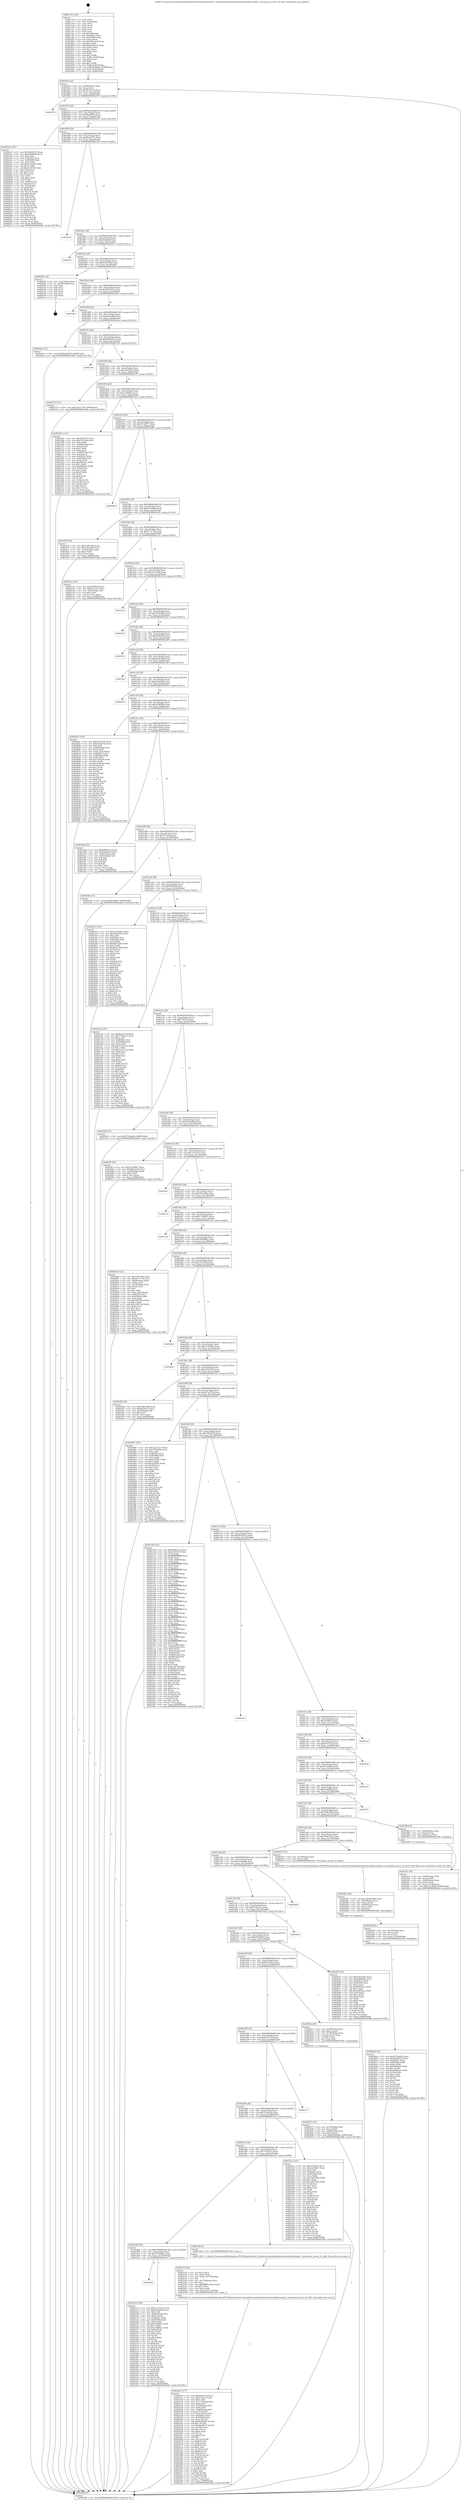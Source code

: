 digraph "0x4017e0" {
  label = "0x4017e0 (/mnt/c/Users/mathe/Desktop/tcc/POCII/binaries/extr_linuxdriversmtdnandrawbrcmnandbrcmnand.c_brcmnand_sector_1k_shift_Final-ollvm.out::main(0))"
  labelloc = "t"
  node[shape=record]

  Entry [label="",width=0.3,height=0.3,shape=circle,fillcolor=black,style=filled]
  "0x401854" [label="{
     0x401854 [32]\l
     | [instrs]\l
     &nbsp;&nbsp;0x401854 \<+6\>: mov -0x98(%rbp),%eax\l
     &nbsp;&nbsp;0x40185a \<+2\>: mov %eax,%ecx\l
     &nbsp;&nbsp;0x40185c \<+6\>: sub $0x9037411d,%ecx\l
     &nbsp;&nbsp;0x401862 \<+6\>: mov %eax,-0xac(%rbp)\l
     &nbsp;&nbsp;0x401868 \<+6\>: mov %ecx,-0xb0(%rbp)\l
     &nbsp;&nbsp;0x40186e \<+6\>: je 0000000000402978 \<main+0x1198\>\l
  }"]
  "0x402978" [label="{
     0x402978\l
  }", style=dashed]
  "0x401874" [label="{
     0x401874 [28]\l
     | [instrs]\l
     &nbsp;&nbsp;0x401874 \<+5\>: jmp 0000000000401879 \<main+0x99\>\l
     &nbsp;&nbsp;0x401879 \<+6\>: mov -0xac(%rbp),%eax\l
     &nbsp;&nbsp;0x40187f \<+5\>: sub $0x90ab207d,%eax\l
     &nbsp;&nbsp;0x401884 \<+6\>: mov %eax,-0xb4(%rbp)\l
     &nbsp;&nbsp;0x40188a \<+6\>: je 0000000000402ac9 \<main+0x12e9\>\l
  }"]
  Exit [label="",width=0.3,height=0.3,shape=circle,fillcolor=black,style=filled,peripheries=2]
  "0x402ac9" [label="{
     0x402ac9 [147]\l
     | [instrs]\l
     &nbsp;&nbsp;0x402ac9 \<+5\>: mov $0x3dc05535,%eax\l
     &nbsp;&nbsp;0x402ace \<+5\>: mov $0xed0f869e,%ecx\l
     &nbsp;&nbsp;0x402ad3 \<+2\>: mov $0x1,%dl\l
     &nbsp;&nbsp;0x402ad5 \<+7\>: mov 0x40505c,%esi\l
     &nbsp;&nbsp;0x402adc \<+7\>: mov 0x405060,%edi\l
     &nbsp;&nbsp;0x402ae3 \<+3\>: mov %esi,%r8d\l
     &nbsp;&nbsp;0x402ae6 \<+7\>: add $0x9cc5038,%r8d\l
     &nbsp;&nbsp;0x402aed \<+4\>: sub $0x1,%r8d\l
     &nbsp;&nbsp;0x402af1 \<+7\>: sub $0x9cc5038,%r8d\l
     &nbsp;&nbsp;0x402af8 \<+4\>: imul %r8d,%esi\l
     &nbsp;&nbsp;0x402afc \<+3\>: and $0x1,%esi\l
     &nbsp;&nbsp;0x402aff \<+3\>: cmp $0x0,%esi\l
     &nbsp;&nbsp;0x402b02 \<+4\>: sete %r9b\l
     &nbsp;&nbsp;0x402b06 \<+3\>: cmp $0xa,%edi\l
     &nbsp;&nbsp;0x402b09 \<+4\>: setl %r10b\l
     &nbsp;&nbsp;0x402b0d \<+3\>: mov %r9b,%r11b\l
     &nbsp;&nbsp;0x402b10 \<+4\>: xor $0xff,%r11b\l
     &nbsp;&nbsp;0x402b14 \<+3\>: mov %r10b,%bl\l
     &nbsp;&nbsp;0x402b17 \<+3\>: xor $0xff,%bl\l
     &nbsp;&nbsp;0x402b1a \<+3\>: xor $0x0,%dl\l
     &nbsp;&nbsp;0x402b1d \<+3\>: mov %r11b,%r14b\l
     &nbsp;&nbsp;0x402b20 \<+4\>: and $0x0,%r14b\l
     &nbsp;&nbsp;0x402b24 \<+3\>: and %dl,%r9b\l
     &nbsp;&nbsp;0x402b27 \<+3\>: mov %bl,%r15b\l
     &nbsp;&nbsp;0x402b2a \<+4\>: and $0x0,%r15b\l
     &nbsp;&nbsp;0x402b2e \<+3\>: and %dl,%r10b\l
     &nbsp;&nbsp;0x402b31 \<+3\>: or %r9b,%r14b\l
     &nbsp;&nbsp;0x402b34 \<+3\>: or %r10b,%r15b\l
     &nbsp;&nbsp;0x402b37 \<+3\>: xor %r15b,%r14b\l
     &nbsp;&nbsp;0x402b3a \<+3\>: or %bl,%r11b\l
     &nbsp;&nbsp;0x402b3d \<+4\>: xor $0xff,%r11b\l
     &nbsp;&nbsp;0x402b41 \<+3\>: or $0x0,%dl\l
     &nbsp;&nbsp;0x402b44 \<+3\>: and %dl,%r11b\l
     &nbsp;&nbsp;0x402b47 \<+3\>: or %r11b,%r14b\l
     &nbsp;&nbsp;0x402b4a \<+4\>: test $0x1,%r14b\l
     &nbsp;&nbsp;0x402b4e \<+3\>: cmovne %ecx,%eax\l
     &nbsp;&nbsp;0x402b51 \<+6\>: mov %eax,-0x98(%rbp)\l
     &nbsp;&nbsp;0x402b57 \<+5\>: jmp 0000000000402ddb \<main+0x15fb\>\l
  }"]
  "0x401890" [label="{
     0x401890 [28]\l
     | [instrs]\l
     &nbsp;&nbsp;0x401890 \<+5\>: jmp 0000000000401895 \<main+0xb5\>\l
     &nbsp;&nbsp;0x401895 \<+6\>: mov -0xac(%rbp),%eax\l
     &nbsp;&nbsp;0x40189b \<+5\>: sub $0x9b2c977e,%eax\l
     &nbsp;&nbsp;0x4018a0 \<+6\>: mov %eax,-0xb8(%rbp)\l
     &nbsp;&nbsp;0x4018a6 \<+6\>: je 0000000000402524 \<main+0xd44\>\l
  }"]
  "0x401db4" [label="{
     0x401db4\l
  }", style=dashed]
  "0x402524" [label="{
     0x402524\l
  }", style=dashed]
  "0x4018ac" [label="{
     0x4018ac [28]\l
     | [instrs]\l
     &nbsp;&nbsp;0x4018ac \<+5\>: jmp 00000000004018b1 \<main+0xd1\>\l
     &nbsp;&nbsp;0x4018b1 \<+6\>: mov -0xac(%rbp),%eax\l
     &nbsp;&nbsp;0x4018b7 \<+5\>: sub $0xa4fa5a68,%eax\l
     &nbsp;&nbsp;0x4018bc \<+6\>: mov %eax,-0xbc(%rbp)\l
     &nbsp;&nbsp;0x4018c2 \<+6\>: je 000000000040267c \<main+0xe9c\>\l
  }"]
  "0x402a1a" [label="{
     0x402a1a [160]\l
     | [instrs]\l
     &nbsp;&nbsp;0x402a1a \<+5\>: mov $0x11e37ea1,%eax\l
     &nbsp;&nbsp;0x402a1f \<+5\>: mov $0xbb23d82f,%ecx\l
     &nbsp;&nbsp;0x402a24 \<+2\>: mov $0x1,%dl\l
     &nbsp;&nbsp;0x402a26 \<+7\>: mov -0x90(%rbp),%rsi\l
     &nbsp;&nbsp;0x402a2d \<+6\>: movl $0x0,(%rsi)\l
     &nbsp;&nbsp;0x402a33 \<+7\>: mov 0x40505c,%edi\l
     &nbsp;&nbsp;0x402a3a \<+8\>: mov 0x405060,%r8d\l
     &nbsp;&nbsp;0x402a42 \<+3\>: mov %edi,%r9d\l
     &nbsp;&nbsp;0x402a45 \<+7\>: add $0xe36ff4b1,%r9d\l
     &nbsp;&nbsp;0x402a4c \<+4\>: sub $0x1,%r9d\l
     &nbsp;&nbsp;0x402a50 \<+7\>: sub $0xe36ff4b1,%r9d\l
     &nbsp;&nbsp;0x402a57 \<+4\>: imul %r9d,%edi\l
     &nbsp;&nbsp;0x402a5b \<+3\>: and $0x1,%edi\l
     &nbsp;&nbsp;0x402a5e \<+3\>: cmp $0x0,%edi\l
     &nbsp;&nbsp;0x402a61 \<+4\>: sete %r10b\l
     &nbsp;&nbsp;0x402a65 \<+4\>: cmp $0xa,%r8d\l
     &nbsp;&nbsp;0x402a69 \<+4\>: setl %r11b\l
     &nbsp;&nbsp;0x402a6d \<+3\>: mov %r10b,%bl\l
     &nbsp;&nbsp;0x402a70 \<+3\>: xor $0xff,%bl\l
     &nbsp;&nbsp;0x402a73 \<+3\>: mov %r11b,%r14b\l
     &nbsp;&nbsp;0x402a76 \<+4\>: xor $0xff,%r14b\l
     &nbsp;&nbsp;0x402a7a \<+3\>: xor $0x0,%dl\l
     &nbsp;&nbsp;0x402a7d \<+3\>: mov %bl,%r15b\l
     &nbsp;&nbsp;0x402a80 \<+4\>: and $0x0,%r15b\l
     &nbsp;&nbsp;0x402a84 \<+3\>: and %dl,%r10b\l
     &nbsp;&nbsp;0x402a87 \<+3\>: mov %r14b,%r12b\l
     &nbsp;&nbsp;0x402a8a \<+4\>: and $0x0,%r12b\l
     &nbsp;&nbsp;0x402a8e \<+3\>: and %dl,%r11b\l
     &nbsp;&nbsp;0x402a91 \<+3\>: or %r10b,%r15b\l
     &nbsp;&nbsp;0x402a94 \<+3\>: or %r11b,%r12b\l
     &nbsp;&nbsp;0x402a97 \<+3\>: xor %r12b,%r15b\l
     &nbsp;&nbsp;0x402a9a \<+3\>: or %r14b,%bl\l
     &nbsp;&nbsp;0x402a9d \<+3\>: xor $0xff,%bl\l
     &nbsp;&nbsp;0x402aa0 \<+3\>: or $0x0,%dl\l
     &nbsp;&nbsp;0x402aa3 \<+2\>: and %dl,%bl\l
     &nbsp;&nbsp;0x402aa5 \<+3\>: or %bl,%r15b\l
     &nbsp;&nbsp;0x402aa8 \<+4\>: test $0x1,%r15b\l
     &nbsp;&nbsp;0x402aac \<+3\>: cmovne %ecx,%eax\l
     &nbsp;&nbsp;0x402aaf \<+6\>: mov %eax,-0x98(%rbp)\l
     &nbsp;&nbsp;0x402ab5 \<+5\>: jmp 0000000000402ddb \<main+0x15fb\>\l
  }"]
  "0x40267c" [label="{
     0x40267c\l
  }", style=dashed]
  "0x4018c8" [label="{
     0x4018c8 [28]\l
     | [instrs]\l
     &nbsp;&nbsp;0x4018c8 \<+5\>: jmp 00000000004018cd \<main+0xed\>\l
     &nbsp;&nbsp;0x4018cd \<+6\>: mov -0xac(%rbp),%eax\l
     &nbsp;&nbsp;0x4018d3 \<+5\>: sub $0xb16e0382,%eax\l
     &nbsp;&nbsp;0x4018d8 \<+6\>: mov %eax,-0xc0(%rbp)\l
     &nbsp;&nbsp;0x4018de \<+6\>: je 0000000000402bfb \<main+0x141b\>\l
  }"]
  "0x4024b4" [label="{
     0x4024b4 [97]\l
     | [instrs]\l
     &nbsp;&nbsp;0x4024b4 \<+5\>: mov $0x457abd02,%eax\l
     &nbsp;&nbsp;0x4024b9 \<+5\>: mov $0xc0b26323,%esi\l
     &nbsp;&nbsp;0x4024be \<+7\>: mov 0x40505c,%edx\l
     &nbsp;&nbsp;0x4024c5 \<+8\>: mov 0x405060,%r8d\l
     &nbsp;&nbsp;0x4024cd \<+3\>: mov %edx,%r9d\l
     &nbsp;&nbsp;0x4024d0 \<+7\>: sub $0x5f9baaf5,%r9d\l
     &nbsp;&nbsp;0x4024d7 \<+4\>: sub $0x1,%r9d\l
     &nbsp;&nbsp;0x4024db \<+7\>: add $0x5f9baaf5,%r9d\l
     &nbsp;&nbsp;0x4024e2 \<+4\>: imul %r9d,%edx\l
     &nbsp;&nbsp;0x4024e6 \<+3\>: and $0x1,%edx\l
     &nbsp;&nbsp;0x4024e9 \<+3\>: cmp $0x0,%edx\l
     &nbsp;&nbsp;0x4024ec \<+4\>: sete %r10b\l
     &nbsp;&nbsp;0x4024f0 \<+4\>: cmp $0xa,%r8d\l
     &nbsp;&nbsp;0x4024f4 \<+4\>: setl %r11b\l
     &nbsp;&nbsp;0x4024f8 \<+3\>: mov %r10b,%bl\l
     &nbsp;&nbsp;0x4024fb \<+3\>: and %r11b,%bl\l
     &nbsp;&nbsp;0x4024fe \<+3\>: xor %r11b,%r10b\l
     &nbsp;&nbsp;0x402501 \<+3\>: or %r10b,%bl\l
     &nbsp;&nbsp;0x402504 \<+3\>: test $0x1,%bl\l
     &nbsp;&nbsp;0x402507 \<+3\>: cmovne %esi,%eax\l
     &nbsp;&nbsp;0x40250a \<+6\>: mov %eax,-0x98(%rbp)\l
     &nbsp;&nbsp;0x402510 \<+5\>: jmp 0000000000402ddb \<main+0x15fb\>\l
  }"]
  "0x402bfb" [label="{
     0x402bfb [18]\l
     | [instrs]\l
     &nbsp;&nbsp;0x402bfb \<+3\>: mov -0x2c(%rbp),%eax\l
     &nbsp;&nbsp;0x402bfe \<+4\>: lea -0x28(%rbp),%rsp\l
     &nbsp;&nbsp;0x402c02 \<+1\>: pop %rbx\l
     &nbsp;&nbsp;0x402c03 \<+2\>: pop %r12\l
     &nbsp;&nbsp;0x402c05 \<+2\>: pop %r13\l
     &nbsp;&nbsp;0x402c07 \<+2\>: pop %r14\l
     &nbsp;&nbsp;0x402c09 \<+2\>: pop %r15\l
     &nbsp;&nbsp;0x402c0b \<+1\>: pop %rbp\l
     &nbsp;&nbsp;0x402c0c \<+1\>: ret\l
  }"]
  "0x4018e4" [label="{
     0x4018e4 [28]\l
     | [instrs]\l
     &nbsp;&nbsp;0x4018e4 \<+5\>: jmp 00000000004018e9 \<main+0x109\>\l
     &nbsp;&nbsp;0x4018e9 \<+6\>: mov -0xac(%rbp),%eax\l
     &nbsp;&nbsp;0x4018ef \<+5\>: sub $0xb8765fc3,%eax\l
     &nbsp;&nbsp;0x4018f4 \<+6\>: mov %eax,-0xc4(%rbp)\l
     &nbsp;&nbsp;0x4018fa \<+6\>: je 0000000000401f6e \<main+0x78e\>\l
  }"]
  "0x40249f" [label="{
     0x40249f [21]\l
     | [instrs]\l
     &nbsp;&nbsp;0x40249f \<+4\>: mov -0x70(%rbp),%rcx\l
     &nbsp;&nbsp;0x4024a3 \<+3\>: mov (%rcx),%rcx\l
     &nbsp;&nbsp;0x4024a6 \<+3\>: mov %rcx,%rdi\l
     &nbsp;&nbsp;0x4024a9 \<+6\>: mov %eax,-0x180(%rbp)\l
     &nbsp;&nbsp;0x4024af \<+5\>: call 0000000000401030 \<free@plt\>\l
     | [calls]\l
     &nbsp;&nbsp;0x401030 \{1\} (unknown)\l
  }"]
  "0x401f6e" [label="{
     0x401f6e\l
  }", style=dashed]
  "0x401900" [label="{
     0x401900 [28]\l
     | [instrs]\l
     &nbsp;&nbsp;0x401900 \<+5\>: jmp 0000000000401905 \<main+0x125\>\l
     &nbsp;&nbsp;0x401905 \<+6\>: mov -0xac(%rbp),%eax\l
     &nbsp;&nbsp;0x40190b \<+5\>: sub $0xbb23d82f,%eax\l
     &nbsp;&nbsp;0x401910 \<+6\>: mov %eax,-0xc8(%rbp)\l
     &nbsp;&nbsp;0x401916 \<+6\>: je 0000000000402aba \<main+0x12da\>\l
  }"]
  "0x402482" [label="{
     0x402482 [29]\l
     | [instrs]\l
     &nbsp;&nbsp;0x402482 \<+10\>: movabs $0x4030d6,%rdi\l
     &nbsp;&nbsp;0x40248c \<+4\>: mov -0x60(%rbp),%rcx\l
     &nbsp;&nbsp;0x402490 \<+2\>: mov %eax,(%rcx)\l
     &nbsp;&nbsp;0x402492 \<+4\>: mov -0x60(%rbp),%rcx\l
     &nbsp;&nbsp;0x402496 \<+2\>: mov (%rcx),%esi\l
     &nbsp;&nbsp;0x402498 \<+2\>: mov $0x0,%al\l
     &nbsp;&nbsp;0x40249a \<+5\>: call 0000000000401040 \<printf@plt\>\l
     | [calls]\l
     &nbsp;&nbsp;0x401040 \{1\} (unknown)\l
  }"]
  "0x402aba" [label="{
     0x402aba [15]\l
     | [instrs]\l
     &nbsp;&nbsp;0x402aba \<+10\>: movl $0x90ab207d,-0x98(%rbp)\l
     &nbsp;&nbsp;0x402ac4 \<+5\>: jmp 0000000000402ddb \<main+0x15fb\>\l
  }"]
  "0x40191c" [label="{
     0x40191c [28]\l
     | [instrs]\l
     &nbsp;&nbsp;0x40191c \<+5\>: jmp 0000000000401921 \<main+0x141\>\l
     &nbsp;&nbsp;0x401921 \<+6\>: mov -0xac(%rbp),%eax\l
     &nbsp;&nbsp;0x401927 \<+5\>: sub $0xbd98ea72,%eax\l
     &nbsp;&nbsp;0x40192c \<+6\>: mov %eax,-0xcc(%rbp)\l
     &nbsp;&nbsp;0x401932 \<+6\>: je 0000000000402c0d \<main+0x142d\>\l
  }"]
  "0x40220e" [label="{
     0x40220e [177]\l
     | [instrs]\l
     &nbsp;&nbsp;0x40220e \<+5\>: mov $0x6ee0712f,%ecx\l
     &nbsp;&nbsp;0x402213 \<+5\>: mov $0xf73f231,%edx\l
     &nbsp;&nbsp;0x402218 \<+3\>: mov $0x1,%dil\l
     &nbsp;&nbsp;0x40221b \<+6\>: mov -0x17c(%rbp),%esi\l
     &nbsp;&nbsp;0x402221 \<+3\>: imul %eax,%esi\l
     &nbsp;&nbsp;0x402224 \<+4\>: mov -0x70(%rbp),%r8\l
     &nbsp;&nbsp;0x402228 \<+3\>: mov (%r8),%r8\l
     &nbsp;&nbsp;0x40222b \<+4\>: mov -0x68(%rbp),%r9\l
     &nbsp;&nbsp;0x40222f \<+3\>: movslq (%r9),%r9\l
     &nbsp;&nbsp;0x402232 \<+4\>: mov %esi,(%r8,%r9,4)\l
     &nbsp;&nbsp;0x402236 \<+7\>: mov 0x40505c,%eax\l
     &nbsp;&nbsp;0x40223d \<+7\>: mov 0x405060,%esi\l
     &nbsp;&nbsp;0x402244 \<+3\>: mov %eax,%r10d\l
     &nbsp;&nbsp;0x402247 \<+7\>: add $0x6d266af7,%r10d\l
     &nbsp;&nbsp;0x40224e \<+4\>: sub $0x1,%r10d\l
     &nbsp;&nbsp;0x402252 \<+7\>: sub $0x6d266af7,%r10d\l
     &nbsp;&nbsp;0x402259 \<+4\>: imul %r10d,%eax\l
     &nbsp;&nbsp;0x40225d \<+3\>: and $0x1,%eax\l
     &nbsp;&nbsp;0x402260 \<+3\>: cmp $0x0,%eax\l
     &nbsp;&nbsp;0x402263 \<+4\>: sete %r11b\l
     &nbsp;&nbsp;0x402267 \<+3\>: cmp $0xa,%esi\l
     &nbsp;&nbsp;0x40226a \<+3\>: setl %bl\l
     &nbsp;&nbsp;0x40226d \<+3\>: mov %r11b,%r14b\l
     &nbsp;&nbsp;0x402270 \<+4\>: xor $0xff,%r14b\l
     &nbsp;&nbsp;0x402274 \<+3\>: mov %bl,%r15b\l
     &nbsp;&nbsp;0x402277 \<+4\>: xor $0xff,%r15b\l
     &nbsp;&nbsp;0x40227b \<+4\>: xor $0x1,%dil\l
     &nbsp;&nbsp;0x40227f \<+3\>: mov %r14b,%r12b\l
     &nbsp;&nbsp;0x402282 \<+4\>: and $0xff,%r12b\l
     &nbsp;&nbsp;0x402286 \<+3\>: and %dil,%r11b\l
     &nbsp;&nbsp;0x402289 \<+3\>: mov %r15b,%r13b\l
     &nbsp;&nbsp;0x40228c \<+4\>: and $0xff,%r13b\l
     &nbsp;&nbsp;0x402290 \<+3\>: and %dil,%bl\l
     &nbsp;&nbsp;0x402293 \<+3\>: or %r11b,%r12b\l
     &nbsp;&nbsp;0x402296 \<+3\>: or %bl,%r13b\l
     &nbsp;&nbsp;0x402299 \<+3\>: xor %r13b,%r12b\l
     &nbsp;&nbsp;0x40229c \<+3\>: or %r15b,%r14b\l
     &nbsp;&nbsp;0x40229f \<+4\>: xor $0xff,%r14b\l
     &nbsp;&nbsp;0x4022a3 \<+4\>: or $0x1,%dil\l
     &nbsp;&nbsp;0x4022a7 \<+3\>: and %dil,%r14b\l
     &nbsp;&nbsp;0x4022aa \<+3\>: or %r14b,%r12b\l
     &nbsp;&nbsp;0x4022ad \<+4\>: test $0x1,%r12b\l
     &nbsp;&nbsp;0x4022b1 \<+3\>: cmovne %edx,%ecx\l
     &nbsp;&nbsp;0x4022b4 \<+6\>: mov %ecx,-0x98(%rbp)\l
     &nbsp;&nbsp;0x4022ba \<+5\>: jmp 0000000000402ddb \<main+0x15fb\>\l
  }"]
  "0x402c0d" [label="{
     0x402c0d\l
  }", style=dashed]
  "0x401938" [label="{
     0x401938 [28]\l
     | [instrs]\l
     &nbsp;&nbsp;0x401938 \<+5\>: jmp 000000000040193d \<main+0x15d\>\l
     &nbsp;&nbsp;0x40193d \<+6\>: mov -0xac(%rbp),%eax\l
     &nbsp;&nbsp;0x401943 \<+5\>: sub $0xc0b26323,%eax\l
     &nbsp;&nbsp;0x401948 \<+6\>: mov %eax,-0xd0(%rbp)\l
     &nbsp;&nbsp;0x40194e \<+6\>: je 0000000000402515 \<main+0xd35\>\l
  }"]
  "0x4021e2" [label="{
     0x4021e2 [44]\l
     | [instrs]\l
     &nbsp;&nbsp;0x4021e2 \<+2\>: xor %ecx,%ecx\l
     &nbsp;&nbsp;0x4021e4 \<+5\>: mov $0x2,%edx\l
     &nbsp;&nbsp;0x4021e9 \<+6\>: mov %edx,-0x178(%rbp)\l
     &nbsp;&nbsp;0x4021ef \<+1\>: cltd\l
     &nbsp;&nbsp;0x4021f0 \<+6\>: mov -0x178(%rbp),%esi\l
     &nbsp;&nbsp;0x4021f6 \<+2\>: idiv %esi\l
     &nbsp;&nbsp;0x4021f8 \<+6\>: imul $0xfffffffe,%edx,%edx\l
     &nbsp;&nbsp;0x4021fe \<+3\>: sub $0x1,%ecx\l
     &nbsp;&nbsp;0x402201 \<+2\>: sub %ecx,%edx\l
     &nbsp;&nbsp;0x402203 \<+6\>: mov %edx,-0x17c(%rbp)\l
     &nbsp;&nbsp;0x402209 \<+5\>: call 0000000000401160 \<next_i\>\l
     | [calls]\l
     &nbsp;&nbsp;0x401160 \{1\} (/mnt/c/Users/mathe/Desktop/tcc/POCII/binaries/extr_linuxdriversmtdnandrawbrcmnandbrcmnand.c_brcmnand_sector_1k_shift_Final-ollvm.out::next_i)\l
  }"]
  "0x402515" [label="{
     0x402515 [15]\l
     | [instrs]\l
     &nbsp;&nbsp;0x402515 \<+10\>: movl $0x2d7a3736,-0x98(%rbp)\l
     &nbsp;&nbsp;0x40251f \<+5\>: jmp 0000000000402ddb \<main+0x15fb\>\l
  }"]
  "0x401954" [label="{
     0x401954 [28]\l
     | [instrs]\l
     &nbsp;&nbsp;0x401954 \<+5\>: jmp 0000000000401959 \<main+0x179\>\l
     &nbsp;&nbsp;0x401959 \<+6\>: mov -0xac(%rbp),%eax\l
     &nbsp;&nbsp;0x40195f \<+5\>: sub $0xc4c08df7,%eax\l
     &nbsp;&nbsp;0x401964 \<+6\>: mov %eax,-0xd4(%rbp)\l
     &nbsp;&nbsp;0x40196a \<+6\>: je 0000000000402361 \<main+0xb81\>\l
  }"]
  "0x401d98" [label="{
     0x401d98 [28]\l
     | [instrs]\l
     &nbsp;&nbsp;0x401d98 \<+5\>: jmp 0000000000401d9d \<main+0x5bd\>\l
     &nbsp;&nbsp;0x401d9d \<+6\>: mov -0xac(%rbp),%eax\l
     &nbsp;&nbsp;0x401da3 \<+5\>: sub $0x797d99be,%eax\l
     &nbsp;&nbsp;0x401da8 \<+6\>: mov %eax,-0x170(%rbp)\l
     &nbsp;&nbsp;0x401dae \<+6\>: je 0000000000402a1a \<main+0x123a\>\l
  }"]
  "0x402361" [label="{
     0x402361 [115]\l
     | [instrs]\l
     &nbsp;&nbsp;0x402361 \<+5\>: mov $0x3fe58af7,%eax\l
     &nbsp;&nbsp;0x402366 \<+5\>: mov $0x7b7a3a9,%ecx\l
     &nbsp;&nbsp;0x40236b \<+2\>: xor %edx,%edx\l
     &nbsp;&nbsp;0x40236d \<+4\>: mov -0x68(%rbp),%rsi\l
     &nbsp;&nbsp;0x402371 \<+2\>: mov (%rsi),%edi\l
     &nbsp;&nbsp;0x402373 \<+3\>: sub $0x1,%edx\l
     &nbsp;&nbsp;0x402376 \<+2\>: sub %edx,%edi\l
     &nbsp;&nbsp;0x402378 \<+4\>: mov -0x68(%rbp),%rsi\l
     &nbsp;&nbsp;0x40237c \<+2\>: mov %edi,(%rsi)\l
     &nbsp;&nbsp;0x40237e \<+7\>: mov 0x40505c,%edx\l
     &nbsp;&nbsp;0x402385 \<+7\>: mov 0x405060,%edi\l
     &nbsp;&nbsp;0x40238c \<+3\>: mov %edx,%r8d\l
     &nbsp;&nbsp;0x40238f \<+7\>: add $0xe6f4fec2,%r8d\l
     &nbsp;&nbsp;0x402396 \<+4\>: sub $0x1,%r8d\l
     &nbsp;&nbsp;0x40239a \<+7\>: sub $0xe6f4fec2,%r8d\l
     &nbsp;&nbsp;0x4023a1 \<+4\>: imul %r8d,%edx\l
     &nbsp;&nbsp;0x4023a5 \<+3\>: and $0x1,%edx\l
     &nbsp;&nbsp;0x4023a8 \<+3\>: cmp $0x0,%edx\l
     &nbsp;&nbsp;0x4023ab \<+4\>: sete %r9b\l
     &nbsp;&nbsp;0x4023af \<+3\>: cmp $0xa,%edi\l
     &nbsp;&nbsp;0x4023b2 \<+4\>: setl %r10b\l
     &nbsp;&nbsp;0x4023b6 \<+3\>: mov %r9b,%r11b\l
     &nbsp;&nbsp;0x4023b9 \<+3\>: and %r10b,%r11b\l
     &nbsp;&nbsp;0x4023bc \<+3\>: xor %r10b,%r9b\l
     &nbsp;&nbsp;0x4023bf \<+3\>: or %r9b,%r11b\l
     &nbsp;&nbsp;0x4023c2 \<+4\>: test $0x1,%r11b\l
     &nbsp;&nbsp;0x4023c6 \<+3\>: cmovne %ecx,%eax\l
     &nbsp;&nbsp;0x4023c9 \<+6\>: mov %eax,-0x98(%rbp)\l
     &nbsp;&nbsp;0x4023cf \<+5\>: jmp 0000000000402ddb \<main+0x15fb\>\l
  }"]
  "0x401970" [label="{
     0x401970 [28]\l
     | [instrs]\l
     &nbsp;&nbsp;0x401970 \<+5\>: jmp 0000000000401975 \<main+0x195\>\l
     &nbsp;&nbsp;0x401975 \<+6\>: mov -0xac(%rbp),%eax\l
     &nbsp;&nbsp;0x40197b \<+5\>: sub $0xc67a9677,%eax\l
     &nbsp;&nbsp;0x401980 \<+6\>: mov %eax,-0xd8(%rbp)\l
     &nbsp;&nbsp;0x401986 \<+6\>: je 0000000000402d69 \<main+0x1589\>\l
  }"]
  "0x4021dd" [label="{
     0x4021dd [5]\l
     | [instrs]\l
     &nbsp;&nbsp;0x4021dd \<+5\>: call 0000000000401160 \<next_i\>\l
     | [calls]\l
     &nbsp;&nbsp;0x401160 \{1\} (/mnt/c/Users/mathe/Desktop/tcc/POCII/binaries/extr_linuxdriversmtdnandrawbrcmnandbrcmnand.c_brcmnand_sector_1k_shift_Final-ollvm.out::next_i)\l
  }"]
  "0x402d69" [label="{
     0x402d69\l
  }", style=dashed]
  "0x40198c" [label="{
     0x40198c [28]\l
     | [instrs]\l
     &nbsp;&nbsp;0x40198c \<+5\>: jmp 0000000000401991 \<main+0x1b1\>\l
     &nbsp;&nbsp;0x401991 \<+6\>: mov -0xac(%rbp),%eax\l
     &nbsp;&nbsp;0x401997 \<+5\>: sub $0xd3cc08b8,%eax\l
     &nbsp;&nbsp;0x40199c \<+6\>: mov %eax,-0xdc(%rbp)\l
     &nbsp;&nbsp;0x4019a2 \<+6\>: je 0000000000401fc0 \<main+0x7e0\>\l
  }"]
  "0x401d7c" [label="{
     0x401d7c [28]\l
     | [instrs]\l
     &nbsp;&nbsp;0x401d7c \<+5\>: jmp 0000000000401d81 \<main+0x5a1\>\l
     &nbsp;&nbsp;0x401d81 \<+6\>: mov -0xac(%rbp),%eax\l
     &nbsp;&nbsp;0x401d87 \<+5\>: sub $0x775d5a12,%eax\l
     &nbsp;&nbsp;0x401d8c \<+6\>: mov %eax,-0x16c(%rbp)\l
     &nbsp;&nbsp;0x401d92 \<+6\>: je 00000000004021dd \<main+0x9fd\>\l
  }"]
  "0x401fc0" [label="{
     0x401fc0 [30]\l
     | [instrs]\l
     &nbsp;&nbsp;0x401fc0 \<+5\>: mov $0xea561a08,%eax\l
     &nbsp;&nbsp;0x401fc5 \<+5\>: mov $0x1003a483,%ecx\l
     &nbsp;&nbsp;0x401fca \<+3\>: mov -0x34(%rbp),%edx\l
     &nbsp;&nbsp;0x401fcd \<+3\>: cmp $0x1,%edx\l
     &nbsp;&nbsp;0x401fd0 \<+3\>: cmovl %ecx,%eax\l
     &nbsp;&nbsp;0x401fd3 \<+6\>: mov %eax,-0x98(%rbp)\l
     &nbsp;&nbsp;0x401fd9 \<+5\>: jmp 0000000000402ddb \<main+0x15fb\>\l
  }"]
  "0x4019a8" [label="{
     0x4019a8 [28]\l
     | [instrs]\l
     &nbsp;&nbsp;0x4019a8 \<+5\>: jmp 00000000004019ad \<main+0x1cd\>\l
     &nbsp;&nbsp;0x4019ad \<+6\>: mov -0xac(%rbp),%eax\l
     &nbsp;&nbsp;0x4019b3 \<+5\>: sub $0xdc71770c,%eax\l
     &nbsp;&nbsp;0x4019b8 \<+6\>: mov %eax,-0xe0(%rbp)\l
     &nbsp;&nbsp;0x4019be \<+6\>: je 000000000040212c \<main+0x94c\>\l
  }"]
  "0x4022ce" [label="{
     0x4022ce [147]\l
     | [instrs]\l
     &nbsp;&nbsp;0x4022ce \<+5\>: mov $0x3fe58af7,%eax\l
     &nbsp;&nbsp;0x4022d3 \<+5\>: mov $0xc4c08df7,%ecx\l
     &nbsp;&nbsp;0x4022d8 \<+2\>: mov $0x1,%dl\l
     &nbsp;&nbsp;0x4022da \<+7\>: mov 0x40505c,%esi\l
     &nbsp;&nbsp;0x4022e1 \<+7\>: mov 0x405060,%edi\l
     &nbsp;&nbsp;0x4022e8 \<+3\>: mov %esi,%r8d\l
     &nbsp;&nbsp;0x4022eb \<+7\>: sub $0x144279d2,%r8d\l
     &nbsp;&nbsp;0x4022f2 \<+4\>: sub $0x1,%r8d\l
     &nbsp;&nbsp;0x4022f6 \<+7\>: add $0x144279d2,%r8d\l
     &nbsp;&nbsp;0x4022fd \<+4\>: imul %r8d,%esi\l
     &nbsp;&nbsp;0x402301 \<+3\>: and $0x1,%esi\l
     &nbsp;&nbsp;0x402304 \<+3\>: cmp $0x0,%esi\l
     &nbsp;&nbsp;0x402307 \<+4\>: sete %r9b\l
     &nbsp;&nbsp;0x40230b \<+3\>: cmp $0xa,%edi\l
     &nbsp;&nbsp;0x40230e \<+4\>: setl %r10b\l
     &nbsp;&nbsp;0x402312 \<+3\>: mov %r9b,%r11b\l
     &nbsp;&nbsp;0x402315 \<+4\>: xor $0xff,%r11b\l
     &nbsp;&nbsp;0x402319 \<+3\>: mov %r10b,%bl\l
     &nbsp;&nbsp;0x40231c \<+3\>: xor $0xff,%bl\l
     &nbsp;&nbsp;0x40231f \<+3\>: xor $0x1,%dl\l
     &nbsp;&nbsp;0x402322 \<+3\>: mov %r11b,%r14b\l
     &nbsp;&nbsp;0x402325 \<+4\>: and $0xff,%r14b\l
     &nbsp;&nbsp;0x402329 \<+3\>: and %dl,%r9b\l
     &nbsp;&nbsp;0x40232c \<+3\>: mov %bl,%r15b\l
     &nbsp;&nbsp;0x40232f \<+4\>: and $0xff,%r15b\l
     &nbsp;&nbsp;0x402333 \<+3\>: and %dl,%r10b\l
     &nbsp;&nbsp;0x402336 \<+3\>: or %r9b,%r14b\l
     &nbsp;&nbsp;0x402339 \<+3\>: or %r10b,%r15b\l
     &nbsp;&nbsp;0x40233c \<+3\>: xor %r15b,%r14b\l
     &nbsp;&nbsp;0x40233f \<+3\>: or %bl,%r11b\l
     &nbsp;&nbsp;0x402342 \<+4\>: xor $0xff,%r11b\l
     &nbsp;&nbsp;0x402346 \<+3\>: or $0x1,%dl\l
     &nbsp;&nbsp;0x402349 \<+3\>: and %dl,%r11b\l
     &nbsp;&nbsp;0x40234c \<+3\>: or %r11b,%r14b\l
     &nbsp;&nbsp;0x40234f \<+4\>: test $0x1,%r14b\l
     &nbsp;&nbsp;0x402353 \<+3\>: cmovne %ecx,%eax\l
     &nbsp;&nbsp;0x402356 \<+6\>: mov %eax,-0x98(%rbp)\l
     &nbsp;&nbsp;0x40235c \<+5\>: jmp 0000000000402ddb \<main+0x15fb\>\l
  }"]
  "0x40212c" [label="{
     0x40212c [30]\l
     | [instrs]\l
     &nbsp;&nbsp;0x40212c \<+5\>: mov $0x92d9018,%eax\l
     &nbsp;&nbsp;0x402131 \<+5\>: mov $0xb12cad7,%ecx\l
     &nbsp;&nbsp;0x402136 \<+3\>: mov -0x2e(%rbp),%dl\l
     &nbsp;&nbsp;0x402139 \<+3\>: test $0x1,%dl\l
     &nbsp;&nbsp;0x40213c \<+3\>: cmovne %ecx,%eax\l
     &nbsp;&nbsp;0x40213f \<+6\>: mov %eax,-0x98(%rbp)\l
     &nbsp;&nbsp;0x402145 \<+5\>: jmp 0000000000402ddb \<main+0x15fb\>\l
  }"]
  "0x4019c4" [label="{
     0x4019c4 [28]\l
     | [instrs]\l
     &nbsp;&nbsp;0x4019c4 \<+5\>: jmp 00000000004019c9 \<main+0x1e9\>\l
     &nbsp;&nbsp;0x4019c9 \<+6\>: mov -0xac(%rbp),%eax\l
     &nbsp;&nbsp;0x4019cf \<+5\>: sub $0xe1cbc1b6,%eax\l
     &nbsp;&nbsp;0x4019d4 \<+6\>: mov %eax,-0xe4(%rbp)\l
     &nbsp;&nbsp;0x4019da \<+6\>: je 00000000004027e2 \<main+0x1002\>\l
  }"]
  "0x401d60" [label="{
     0x401d60 [28]\l
     | [instrs]\l
     &nbsp;&nbsp;0x401d60 \<+5\>: jmp 0000000000401d65 \<main+0x585\>\l
     &nbsp;&nbsp;0x401d65 \<+6\>: mov -0xac(%rbp),%eax\l
     &nbsp;&nbsp;0x401d6b \<+5\>: sub $0x753ae42a,%eax\l
     &nbsp;&nbsp;0x401d70 \<+6\>: mov %eax,-0x168(%rbp)\l
     &nbsp;&nbsp;0x401d76 \<+6\>: je 00000000004022ce \<main+0xaee\>\l
  }"]
  "0x4027e2" [label="{
     0x4027e2\l
  }", style=dashed]
  "0x4019e0" [label="{
     0x4019e0 [28]\l
     | [instrs]\l
     &nbsp;&nbsp;0x4019e0 \<+5\>: jmp 00000000004019e5 \<main+0x205\>\l
     &nbsp;&nbsp;0x4019e5 \<+6\>: mov -0xac(%rbp),%eax\l
     &nbsp;&nbsp;0x4019eb \<+5\>: sub $0xe835d465,%eax\l
     &nbsp;&nbsp;0x4019f0 \<+6\>: mov %eax,-0xe8(%rbp)\l
     &nbsp;&nbsp;0x4019f6 \<+6\>: je 00000000004025b7 \<main+0xdd7\>\l
  }"]
  "0x402c77" [label="{
     0x402c77\l
  }", style=dashed]
  "0x4025b7" [label="{
     0x4025b7\l
  }", style=dashed]
  "0x4019fc" [label="{
     0x4019fc [28]\l
     | [instrs]\l
     &nbsp;&nbsp;0x4019fc \<+5\>: jmp 0000000000401a01 \<main+0x221\>\l
     &nbsp;&nbsp;0x401a01 \<+6\>: mov -0xac(%rbp),%eax\l
     &nbsp;&nbsp;0x401a07 \<+5\>: sub $0xe8f1829a,%eax\l
     &nbsp;&nbsp;0x401a0c \<+6\>: mov %eax,-0xec(%rbp)\l
     &nbsp;&nbsp;0x401a12 \<+6\>: je 0000000000402561 \<main+0xd81\>\l
  }"]
  "0x402037" [label="{
     0x402037 [32]\l
     | [instrs]\l
     &nbsp;&nbsp;0x402037 \<+4\>: mov -0x70(%rbp),%rdi\l
     &nbsp;&nbsp;0x40203b \<+3\>: mov %rax,(%rdi)\l
     &nbsp;&nbsp;0x40203e \<+4\>: mov -0x68(%rbp),%rax\l
     &nbsp;&nbsp;0x402042 \<+6\>: movl $0x0,(%rax)\l
     &nbsp;&nbsp;0x402048 \<+10\>: movl $0x6636dfdd,-0x98(%rbp)\l
     &nbsp;&nbsp;0x402052 \<+5\>: jmp 0000000000402ddb \<main+0x15fb\>\l
  }"]
  "0x402561" [label="{
     0x402561\l
  }", style=dashed]
  "0x401a18" [label="{
     0x401a18 [28]\l
     | [instrs]\l
     &nbsp;&nbsp;0x401a18 \<+5\>: jmp 0000000000401a1d \<main+0x23d\>\l
     &nbsp;&nbsp;0x401a1d \<+6\>: mov -0xac(%rbp),%eax\l
     &nbsp;&nbsp;0x401a23 \<+5\>: sub $0xea561a08,%eax\l
     &nbsp;&nbsp;0x401a28 \<+6\>: mov %eax,-0xf0(%rbp)\l
     &nbsp;&nbsp;0x401a2e \<+6\>: je 0000000000401fde \<main+0x7fe\>\l
  }"]
  "0x401d44" [label="{
     0x401d44 [28]\l
     | [instrs]\l
     &nbsp;&nbsp;0x401d44 \<+5\>: jmp 0000000000401d49 \<main+0x569\>\l
     &nbsp;&nbsp;0x401d49 \<+6\>: mov -0xac(%rbp),%eax\l
     &nbsp;&nbsp;0x401d4f \<+5\>: sub $0x6ee0712f,%eax\l
     &nbsp;&nbsp;0x401d54 \<+6\>: mov %eax,-0x164(%rbp)\l
     &nbsp;&nbsp;0x401d5a \<+6\>: je 0000000000402c77 \<main+0x1497\>\l
  }"]
  "0x401fde" [label="{
     0x401fde\l
  }", style=dashed]
  "0x401a34" [label="{
     0x401a34 [28]\l
     | [instrs]\l
     &nbsp;&nbsp;0x401a34 \<+5\>: jmp 0000000000401a39 \<main+0x259\>\l
     &nbsp;&nbsp;0x401a39 \<+6\>: mov -0xac(%rbp),%eax\l
     &nbsp;&nbsp;0x401a3f \<+5\>: sub $0xeb24d34e,%eax\l
     &nbsp;&nbsp;0x401a44 \<+6\>: mov %eax,-0xf4(%rbp)\l
     &nbsp;&nbsp;0x401a4a \<+6\>: je 000000000040265e \<main+0xe7e\>\l
  }"]
  "0x40201a" [label="{
     0x40201a [29]\l
     | [instrs]\l
     &nbsp;&nbsp;0x40201a \<+4\>: mov -0x78(%rbp),%rax\l
     &nbsp;&nbsp;0x40201e \<+6\>: movl $0x1,(%rax)\l
     &nbsp;&nbsp;0x402024 \<+4\>: mov -0x78(%rbp),%rax\l
     &nbsp;&nbsp;0x402028 \<+3\>: movslq (%rax),%rax\l
     &nbsp;&nbsp;0x40202b \<+4\>: shl $0x2,%rax\l
     &nbsp;&nbsp;0x40202f \<+3\>: mov %rax,%rdi\l
     &nbsp;&nbsp;0x402032 \<+5\>: call 0000000000401050 \<malloc@plt\>\l
     | [calls]\l
     &nbsp;&nbsp;0x401050 \{1\} (unknown)\l
  }"]
  "0x40265e" [label="{
     0x40265e\l
  }", style=dashed]
  "0x401a50" [label="{
     0x401a50 [28]\l
     | [instrs]\l
     &nbsp;&nbsp;0x401a50 \<+5\>: jmp 0000000000401a55 \<main+0x275\>\l
     &nbsp;&nbsp;0x401a55 \<+6\>: mov -0xac(%rbp),%eax\l
     &nbsp;&nbsp;0x401a5b \<+5\>: sub $0xed0f869e,%eax\l
     &nbsp;&nbsp;0x401a60 \<+6\>: mov %eax,-0xf8(%rbp)\l
     &nbsp;&nbsp;0x401a66 \<+6\>: je 0000000000402b5c \<main+0x137c\>\l
  }"]
  "0x401d28" [label="{
     0x401d28 [28]\l
     | [instrs]\l
     &nbsp;&nbsp;0x401d28 \<+5\>: jmp 0000000000401d2d \<main+0x54d\>\l
     &nbsp;&nbsp;0x401d2d \<+6\>: mov -0xac(%rbp),%eax\l
     &nbsp;&nbsp;0x401d33 \<+5\>: sub $0x6d5e2243,%eax\l
     &nbsp;&nbsp;0x401d38 \<+6\>: mov %eax,-0x160(%rbp)\l
     &nbsp;&nbsp;0x401d3e \<+6\>: je 000000000040201a \<main+0x83a\>\l
  }"]
  "0x402b5c" [label="{
     0x402b5c [159]\l
     | [instrs]\l
     &nbsp;&nbsp;0x402b5c \<+5\>: mov $0x3dc05535,%eax\l
     &nbsp;&nbsp;0x402b61 \<+5\>: mov $0xb16e0382,%ecx\l
     &nbsp;&nbsp;0x402b66 \<+2\>: mov $0x1,%dl\l
     &nbsp;&nbsp;0x402b68 \<+7\>: mov -0x90(%rbp),%rsi\l
     &nbsp;&nbsp;0x402b6f \<+2\>: mov (%rsi),%edi\l
     &nbsp;&nbsp;0x402b71 \<+3\>: mov %edi,-0x2c(%rbp)\l
     &nbsp;&nbsp;0x402b74 \<+7\>: mov 0x40505c,%edi\l
     &nbsp;&nbsp;0x402b7b \<+8\>: mov 0x405060,%r8d\l
     &nbsp;&nbsp;0x402b83 \<+3\>: mov %edi,%r9d\l
     &nbsp;&nbsp;0x402b86 \<+7\>: add $0x7104ee0,%r9d\l
     &nbsp;&nbsp;0x402b8d \<+4\>: sub $0x1,%r9d\l
     &nbsp;&nbsp;0x402b91 \<+7\>: sub $0x7104ee0,%r9d\l
     &nbsp;&nbsp;0x402b98 \<+4\>: imul %r9d,%edi\l
     &nbsp;&nbsp;0x402b9c \<+3\>: and $0x1,%edi\l
     &nbsp;&nbsp;0x402b9f \<+3\>: cmp $0x0,%edi\l
     &nbsp;&nbsp;0x402ba2 \<+4\>: sete %r10b\l
     &nbsp;&nbsp;0x402ba6 \<+4\>: cmp $0xa,%r8d\l
     &nbsp;&nbsp;0x402baa \<+4\>: setl %r11b\l
     &nbsp;&nbsp;0x402bae \<+3\>: mov %r10b,%bl\l
     &nbsp;&nbsp;0x402bb1 \<+3\>: xor $0xff,%bl\l
     &nbsp;&nbsp;0x402bb4 \<+3\>: mov %r11b,%r14b\l
     &nbsp;&nbsp;0x402bb7 \<+4\>: xor $0xff,%r14b\l
     &nbsp;&nbsp;0x402bbb \<+3\>: xor $0x1,%dl\l
     &nbsp;&nbsp;0x402bbe \<+3\>: mov %bl,%r15b\l
     &nbsp;&nbsp;0x402bc1 \<+4\>: and $0xff,%r15b\l
     &nbsp;&nbsp;0x402bc5 \<+3\>: and %dl,%r10b\l
     &nbsp;&nbsp;0x402bc8 \<+3\>: mov %r14b,%r12b\l
     &nbsp;&nbsp;0x402bcb \<+4\>: and $0xff,%r12b\l
     &nbsp;&nbsp;0x402bcf \<+3\>: and %dl,%r11b\l
     &nbsp;&nbsp;0x402bd2 \<+3\>: or %r10b,%r15b\l
     &nbsp;&nbsp;0x402bd5 \<+3\>: or %r11b,%r12b\l
     &nbsp;&nbsp;0x402bd8 \<+3\>: xor %r12b,%r15b\l
     &nbsp;&nbsp;0x402bdb \<+3\>: or %r14b,%bl\l
     &nbsp;&nbsp;0x402bde \<+3\>: xor $0xff,%bl\l
     &nbsp;&nbsp;0x402be1 \<+3\>: or $0x1,%dl\l
     &nbsp;&nbsp;0x402be4 \<+2\>: and %dl,%bl\l
     &nbsp;&nbsp;0x402be6 \<+3\>: or %bl,%r15b\l
     &nbsp;&nbsp;0x402be9 \<+4\>: test $0x1,%r15b\l
     &nbsp;&nbsp;0x402bed \<+3\>: cmovne %ecx,%eax\l
     &nbsp;&nbsp;0x402bf0 \<+6\>: mov %eax,-0x98(%rbp)\l
     &nbsp;&nbsp;0x402bf6 \<+5\>: jmp 0000000000402ddb \<main+0x15fb\>\l
  }"]
  "0x401a6c" [label="{
     0x401a6c [28]\l
     | [instrs]\l
     &nbsp;&nbsp;0x401a6c \<+5\>: jmp 0000000000401a71 \<main+0x291\>\l
     &nbsp;&nbsp;0x401a71 \<+6\>: mov -0xac(%rbp),%eax\l
     &nbsp;&nbsp;0x401a77 \<+5\>: sub $0xf2c69cba,%eax\l
     &nbsp;&nbsp;0x401a7c \<+6\>: mov %eax,-0xfc(%rbp)\l
     &nbsp;&nbsp;0x401a82 \<+6\>: je 0000000000401dda \<main+0x5fa\>\l
  }"]
  "0x402057" [label="{
     0x402057 [91]\l
     | [instrs]\l
     &nbsp;&nbsp;0x402057 \<+5\>: mov $0x158c166a,%eax\l
     &nbsp;&nbsp;0x40205c \<+5\>: mov $0x1809984c,%ecx\l
     &nbsp;&nbsp;0x402061 \<+7\>: mov 0x40505c,%edx\l
     &nbsp;&nbsp;0x402068 \<+7\>: mov 0x405060,%esi\l
     &nbsp;&nbsp;0x40206f \<+2\>: mov %edx,%edi\l
     &nbsp;&nbsp;0x402071 \<+6\>: sub $0xe685bae1,%edi\l
     &nbsp;&nbsp;0x402077 \<+3\>: sub $0x1,%edi\l
     &nbsp;&nbsp;0x40207a \<+6\>: add $0xe685bae1,%edi\l
     &nbsp;&nbsp;0x402080 \<+3\>: imul %edi,%edx\l
     &nbsp;&nbsp;0x402083 \<+3\>: and $0x1,%edx\l
     &nbsp;&nbsp;0x402086 \<+3\>: cmp $0x0,%edx\l
     &nbsp;&nbsp;0x402089 \<+4\>: sete %r8b\l
     &nbsp;&nbsp;0x40208d \<+3\>: cmp $0xa,%esi\l
     &nbsp;&nbsp;0x402090 \<+4\>: setl %r9b\l
     &nbsp;&nbsp;0x402094 \<+3\>: mov %r8b,%r10b\l
     &nbsp;&nbsp;0x402097 \<+3\>: and %r9b,%r10b\l
     &nbsp;&nbsp;0x40209a \<+3\>: xor %r9b,%r8b\l
     &nbsp;&nbsp;0x40209d \<+3\>: or %r8b,%r10b\l
     &nbsp;&nbsp;0x4020a0 \<+4\>: test $0x1,%r10b\l
     &nbsp;&nbsp;0x4020a4 \<+3\>: cmovne %ecx,%eax\l
     &nbsp;&nbsp;0x4020a7 \<+6\>: mov %eax,-0x98(%rbp)\l
     &nbsp;&nbsp;0x4020ad \<+5\>: jmp 0000000000402ddb \<main+0x15fb\>\l
  }"]
  "0x401dda" [label="{
     0x401dda [53]\l
     | [instrs]\l
     &nbsp;&nbsp;0x401dda \<+5\>: mov $0xbd98ea72,%eax\l
     &nbsp;&nbsp;0x401ddf \<+5\>: mov $0x356e6a59,%ecx\l
     &nbsp;&nbsp;0x401de4 \<+6\>: mov -0x92(%rbp),%dl\l
     &nbsp;&nbsp;0x401dea \<+7\>: mov -0x91(%rbp),%sil\l
     &nbsp;&nbsp;0x401df1 \<+3\>: mov %dl,%dil\l
     &nbsp;&nbsp;0x401df4 \<+3\>: and %sil,%dil\l
     &nbsp;&nbsp;0x401df7 \<+3\>: xor %sil,%dl\l
     &nbsp;&nbsp;0x401dfa \<+3\>: or %dl,%dil\l
     &nbsp;&nbsp;0x401dfd \<+4\>: test $0x1,%dil\l
     &nbsp;&nbsp;0x401e01 \<+3\>: cmovne %ecx,%eax\l
     &nbsp;&nbsp;0x401e04 \<+6\>: mov %eax,-0x98(%rbp)\l
     &nbsp;&nbsp;0x401e0a \<+5\>: jmp 0000000000402ddb \<main+0x15fb\>\l
  }"]
  "0x401a88" [label="{
     0x401a88 [28]\l
     | [instrs]\l
     &nbsp;&nbsp;0x401a88 \<+5\>: jmp 0000000000401a8d \<main+0x2ad\>\l
     &nbsp;&nbsp;0x401a8d \<+6\>: mov -0xac(%rbp),%eax\l
     &nbsp;&nbsp;0x401a93 \<+5\>: sub $0x7b7a3a9,%eax\l
     &nbsp;&nbsp;0x401a98 \<+6\>: mov %eax,-0x100(%rbp)\l
     &nbsp;&nbsp;0x401a9e \<+6\>: je 00000000004023d4 \<main+0xbf4\>\l
  }"]
  "0x402ddb" [label="{
     0x402ddb [5]\l
     | [instrs]\l
     &nbsp;&nbsp;0x402ddb \<+5\>: jmp 0000000000401854 \<main+0x74\>\l
  }"]
  "0x4017e0" [label="{
     0x4017e0 [116]\l
     | [instrs]\l
     &nbsp;&nbsp;0x4017e0 \<+1\>: push %rbp\l
     &nbsp;&nbsp;0x4017e1 \<+3\>: mov %rsp,%rbp\l
     &nbsp;&nbsp;0x4017e4 \<+2\>: push %r15\l
     &nbsp;&nbsp;0x4017e6 \<+2\>: push %r14\l
     &nbsp;&nbsp;0x4017e8 \<+2\>: push %r13\l
     &nbsp;&nbsp;0x4017ea \<+2\>: push %r12\l
     &nbsp;&nbsp;0x4017ec \<+1\>: push %rbx\l
     &nbsp;&nbsp;0x4017ed \<+7\>: sub $0x198,%rsp\l
     &nbsp;&nbsp;0x4017f4 \<+7\>: mov 0x40505c,%eax\l
     &nbsp;&nbsp;0x4017fb \<+7\>: mov 0x405060,%ecx\l
     &nbsp;&nbsp;0x401802 \<+2\>: mov %eax,%edx\l
     &nbsp;&nbsp;0x401804 \<+6\>: sub $0x9cf5cae9,%edx\l
     &nbsp;&nbsp;0x40180a \<+3\>: sub $0x1,%edx\l
     &nbsp;&nbsp;0x40180d \<+6\>: add $0x9cf5cae9,%edx\l
     &nbsp;&nbsp;0x401813 \<+3\>: imul %edx,%eax\l
     &nbsp;&nbsp;0x401816 \<+3\>: and $0x1,%eax\l
     &nbsp;&nbsp;0x401819 \<+3\>: cmp $0x0,%eax\l
     &nbsp;&nbsp;0x40181c \<+4\>: sete %r8b\l
     &nbsp;&nbsp;0x401820 \<+4\>: and $0x1,%r8b\l
     &nbsp;&nbsp;0x401824 \<+7\>: mov %r8b,-0x92(%rbp)\l
     &nbsp;&nbsp;0x40182b \<+3\>: cmp $0xa,%ecx\l
     &nbsp;&nbsp;0x40182e \<+4\>: setl %r8b\l
     &nbsp;&nbsp;0x401832 \<+4\>: and $0x1,%r8b\l
     &nbsp;&nbsp;0x401836 \<+7\>: mov %r8b,-0x91(%rbp)\l
     &nbsp;&nbsp;0x40183d \<+10\>: movl $0xf2c69cba,-0x98(%rbp)\l
     &nbsp;&nbsp;0x401847 \<+6\>: mov %edi,-0x9c(%rbp)\l
     &nbsp;&nbsp;0x40184d \<+7\>: mov %rsi,-0xa8(%rbp)\l
  }"]
  "0x401d0c" [label="{
     0x401d0c [28]\l
     | [instrs]\l
     &nbsp;&nbsp;0x401d0c \<+5\>: jmp 0000000000401d11 \<main+0x531\>\l
     &nbsp;&nbsp;0x401d11 \<+6\>: mov -0xac(%rbp),%eax\l
     &nbsp;&nbsp;0x401d17 \<+5\>: sub $0x6636dfdd,%eax\l
     &nbsp;&nbsp;0x401d1c \<+6\>: mov %eax,-0x15c(%rbp)\l
     &nbsp;&nbsp;0x401d22 \<+6\>: je 0000000000402057 \<main+0x877\>\l
  }"]
  "0x4023d4" [label="{
     0x4023d4 [15]\l
     | [instrs]\l
     &nbsp;&nbsp;0x4023d4 \<+10\>: movl $0x6636dfdd,-0x98(%rbp)\l
     &nbsp;&nbsp;0x4023de \<+5\>: jmp 0000000000402ddb \<main+0x15fb\>\l
  }"]
  "0x401aa4" [label="{
     0x401aa4 [28]\l
     | [instrs]\l
     &nbsp;&nbsp;0x401aa4 \<+5\>: jmp 0000000000401aa9 \<main+0x2c9\>\l
     &nbsp;&nbsp;0x401aa9 \<+6\>: mov -0xac(%rbp),%eax\l
     &nbsp;&nbsp;0x401aaf \<+5\>: sub $0x92d9018,%eax\l
     &nbsp;&nbsp;0x401ab4 \<+6\>: mov %eax,-0x104(%rbp)\l
     &nbsp;&nbsp;0x401aba \<+6\>: je 00000000004023e3 \<main+0xc03\>\l
  }"]
  "0x402d93" [label="{
     0x402d93\l
  }", style=dashed]
  "0x4023e3" [label="{
     0x4023e3 [147]\l
     | [instrs]\l
     &nbsp;&nbsp;0x4023e3 \<+5\>: mov $0x457abd02,%eax\l
     &nbsp;&nbsp;0x4023e8 \<+5\>: mov $0x5482191a,%ecx\l
     &nbsp;&nbsp;0x4023ed \<+2\>: mov $0x1,%dl\l
     &nbsp;&nbsp;0x4023ef \<+7\>: mov 0x40505c,%esi\l
     &nbsp;&nbsp;0x4023f6 \<+7\>: mov 0x405060,%edi\l
     &nbsp;&nbsp;0x4023fd \<+3\>: mov %esi,%r8d\l
     &nbsp;&nbsp;0x402400 \<+7\>: sub $0xf8a072b6,%r8d\l
     &nbsp;&nbsp;0x402407 \<+4\>: sub $0x1,%r8d\l
     &nbsp;&nbsp;0x40240b \<+7\>: add $0xf8a072b6,%r8d\l
     &nbsp;&nbsp;0x402412 \<+4\>: imul %r8d,%esi\l
     &nbsp;&nbsp;0x402416 \<+3\>: and $0x1,%esi\l
     &nbsp;&nbsp;0x402419 \<+3\>: cmp $0x0,%esi\l
     &nbsp;&nbsp;0x40241c \<+4\>: sete %r9b\l
     &nbsp;&nbsp;0x402420 \<+3\>: cmp $0xa,%edi\l
     &nbsp;&nbsp;0x402423 \<+4\>: setl %r10b\l
     &nbsp;&nbsp;0x402427 \<+3\>: mov %r9b,%r11b\l
     &nbsp;&nbsp;0x40242a \<+4\>: xor $0xff,%r11b\l
     &nbsp;&nbsp;0x40242e \<+3\>: mov %r10b,%bl\l
     &nbsp;&nbsp;0x402431 \<+3\>: xor $0xff,%bl\l
     &nbsp;&nbsp;0x402434 \<+3\>: xor $0x1,%dl\l
     &nbsp;&nbsp;0x402437 \<+3\>: mov %r11b,%r14b\l
     &nbsp;&nbsp;0x40243a \<+4\>: and $0xff,%r14b\l
     &nbsp;&nbsp;0x40243e \<+3\>: and %dl,%r9b\l
     &nbsp;&nbsp;0x402441 \<+3\>: mov %bl,%r15b\l
     &nbsp;&nbsp;0x402444 \<+4\>: and $0xff,%r15b\l
     &nbsp;&nbsp;0x402448 \<+3\>: and %dl,%r10b\l
     &nbsp;&nbsp;0x40244b \<+3\>: or %r9b,%r14b\l
     &nbsp;&nbsp;0x40244e \<+3\>: or %r10b,%r15b\l
     &nbsp;&nbsp;0x402451 \<+3\>: xor %r15b,%r14b\l
     &nbsp;&nbsp;0x402454 \<+3\>: or %bl,%r11b\l
     &nbsp;&nbsp;0x402457 \<+4\>: xor $0xff,%r11b\l
     &nbsp;&nbsp;0x40245b \<+3\>: or $0x1,%dl\l
     &nbsp;&nbsp;0x40245e \<+3\>: and %dl,%r11b\l
     &nbsp;&nbsp;0x402461 \<+3\>: or %r11b,%r14b\l
     &nbsp;&nbsp;0x402464 \<+4\>: test $0x1,%r14b\l
     &nbsp;&nbsp;0x402468 \<+3\>: cmovne %ecx,%eax\l
     &nbsp;&nbsp;0x40246b \<+6\>: mov %eax,-0x98(%rbp)\l
     &nbsp;&nbsp;0x402471 \<+5\>: jmp 0000000000402ddb \<main+0x15fb\>\l
  }"]
  "0x401ac0" [label="{
     0x401ac0 [28]\l
     | [instrs]\l
     &nbsp;&nbsp;0x401ac0 \<+5\>: jmp 0000000000401ac5 \<main+0x2e5\>\l
     &nbsp;&nbsp;0x401ac5 \<+6\>: mov -0xac(%rbp),%eax\l
     &nbsp;&nbsp;0x401acb \<+5\>: sub $0xb12cad7,%eax\l
     &nbsp;&nbsp;0x401ad0 \<+6\>: mov %eax,-0x108(%rbp)\l
     &nbsp;&nbsp;0x401ad6 \<+6\>: je 000000000040214a \<main+0x96a\>\l
  }"]
  "0x401cf0" [label="{
     0x401cf0 [28]\l
     | [instrs]\l
     &nbsp;&nbsp;0x401cf0 \<+5\>: jmp 0000000000401cf5 \<main+0x515\>\l
     &nbsp;&nbsp;0x401cf5 \<+6\>: mov -0xac(%rbp),%eax\l
     &nbsp;&nbsp;0x401cfb \<+5\>: sub $0x655dae27,%eax\l
     &nbsp;&nbsp;0x401d00 \<+6\>: mov %eax,-0x158(%rbp)\l
     &nbsp;&nbsp;0x401d06 \<+6\>: je 0000000000402d93 \<main+0x15b3\>\l
  }"]
  "0x40214a" [label="{
     0x40214a [147]\l
     | [instrs]\l
     &nbsp;&nbsp;0x40214a \<+5\>: mov $0x6ee0712f,%eax\l
     &nbsp;&nbsp;0x40214f \<+5\>: mov $0x775d5a12,%ecx\l
     &nbsp;&nbsp;0x402154 \<+2\>: mov $0x1,%dl\l
     &nbsp;&nbsp;0x402156 \<+7\>: mov 0x40505c,%esi\l
     &nbsp;&nbsp;0x40215d \<+7\>: mov 0x405060,%edi\l
     &nbsp;&nbsp;0x402164 \<+3\>: mov %esi,%r8d\l
     &nbsp;&nbsp;0x402167 \<+7\>: add $0x37e9c7e4,%r8d\l
     &nbsp;&nbsp;0x40216e \<+4\>: sub $0x1,%r8d\l
     &nbsp;&nbsp;0x402172 \<+7\>: sub $0x37e9c7e4,%r8d\l
     &nbsp;&nbsp;0x402179 \<+4\>: imul %r8d,%esi\l
     &nbsp;&nbsp;0x40217d \<+3\>: and $0x1,%esi\l
     &nbsp;&nbsp;0x402180 \<+3\>: cmp $0x0,%esi\l
     &nbsp;&nbsp;0x402183 \<+4\>: sete %r9b\l
     &nbsp;&nbsp;0x402187 \<+3\>: cmp $0xa,%edi\l
     &nbsp;&nbsp;0x40218a \<+4\>: setl %r10b\l
     &nbsp;&nbsp;0x40218e \<+3\>: mov %r9b,%r11b\l
     &nbsp;&nbsp;0x402191 \<+4\>: xor $0xff,%r11b\l
     &nbsp;&nbsp;0x402195 \<+3\>: mov %r10b,%bl\l
     &nbsp;&nbsp;0x402198 \<+3\>: xor $0xff,%bl\l
     &nbsp;&nbsp;0x40219b \<+3\>: xor $0x1,%dl\l
     &nbsp;&nbsp;0x40219e \<+3\>: mov %r11b,%r14b\l
     &nbsp;&nbsp;0x4021a1 \<+4\>: and $0xff,%r14b\l
     &nbsp;&nbsp;0x4021a5 \<+3\>: and %dl,%r9b\l
     &nbsp;&nbsp;0x4021a8 \<+3\>: mov %bl,%r15b\l
     &nbsp;&nbsp;0x4021ab \<+4\>: and $0xff,%r15b\l
     &nbsp;&nbsp;0x4021af \<+3\>: and %dl,%r10b\l
     &nbsp;&nbsp;0x4021b2 \<+3\>: or %r9b,%r14b\l
     &nbsp;&nbsp;0x4021b5 \<+3\>: or %r10b,%r15b\l
     &nbsp;&nbsp;0x4021b8 \<+3\>: xor %r15b,%r14b\l
     &nbsp;&nbsp;0x4021bb \<+3\>: or %bl,%r11b\l
     &nbsp;&nbsp;0x4021be \<+4\>: xor $0xff,%r11b\l
     &nbsp;&nbsp;0x4021c2 \<+3\>: or $0x1,%dl\l
     &nbsp;&nbsp;0x4021c5 \<+3\>: and %dl,%r11b\l
     &nbsp;&nbsp;0x4021c8 \<+3\>: or %r11b,%r14b\l
     &nbsp;&nbsp;0x4021cb \<+4\>: test $0x1,%r14b\l
     &nbsp;&nbsp;0x4021cf \<+3\>: cmovne %ecx,%eax\l
     &nbsp;&nbsp;0x4021d2 \<+6\>: mov %eax,-0x98(%rbp)\l
     &nbsp;&nbsp;0x4021d8 \<+5\>: jmp 0000000000402ddb \<main+0x15fb\>\l
  }"]
  "0x401adc" [label="{
     0x401adc [28]\l
     | [instrs]\l
     &nbsp;&nbsp;0x401adc \<+5\>: jmp 0000000000401ae1 \<main+0x301\>\l
     &nbsp;&nbsp;0x401ae1 \<+6\>: mov -0xac(%rbp),%eax\l
     &nbsp;&nbsp;0x401ae7 \<+5\>: sub $0xf73f231,%eax\l
     &nbsp;&nbsp;0x401aec \<+6\>: mov %eax,-0x10c(%rbp)\l
     &nbsp;&nbsp;0x401af2 \<+6\>: je 00000000004022bf \<main+0xadf\>\l
  }"]
  "0x40284d" [label="{
     0x40284d\l
  }", style=dashed]
  "0x4022bf" [label="{
     0x4022bf [15]\l
     | [instrs]\l
     &nbsp;&nbsp;0x4022bf \<+10\>: movl $0x753ae42a,-0x98(%rbp)\l
     &nbsp;&nbsp;0x4022c9 \<+5\>: jmp 0000000000402ddb \<main+0x15fb\>\l
  }"]
  "0x401af8" [label="{
     0x401af8 [28]\l
     | [instrs]\l
     &nbsp;&nbsp;0x401af8 \<+5\>: jmp 0000000000401afd \<main+0x31d\>\l
     &nbsp;&nbsp;0x401afd \<+6\>: mov -0xac(%rbp),%eax\l
     &nbsp;&nbsp;0x401b03 \<+5\>: sub $0x1003a483,%eax\l
     &nbsp;&nbsp;0x401b08 \<+6\>: mov %eax,-0x110(%rbp)\l
     &nbsp;&nbsp;0x401b0e \<+6\>: je 0000000000401ffc \<main+0x81c\>\l
  }"]
  "0x401cd4" [label="{
     0x401cd4 [28]\l
     | [instrs]\l
     &nbsp;&nbsp;0x401cd4 \<+5\>: jmp 0000000000401cd9 \<main+0x4f9\>\l
     &nbsp;&nbsp;0x401cd9 \<+6\>: mov -0xac(%rbp),%eax\l
     &nbsp;&nbsp;0x401cdf \<+5\>: sub $0x5ec84d4d,%eax\l
     &nbsp;&nbsp;0x401ce4 \<+6\>: mov %eax,-0x154(%rbp)\l
     &nbsp;&nbsp;0x401cea \<+6\>: je 000000000040284d \<main+0x106d\>\l
  }"]
  "0x401ffc" [label="{
     0x401ffc [30]\l
     | [instrs]\l
     &nbsp;&nbsp;0x401ffc \<+5\>: mov $0x27a59691,%eax\l
     &nbsp;&nbsp;0x402001 \<+5\>: mov $0x6d5e2243,%ecx\l
     &nbsp;&nbsp;0x402006 \<+3\>: mov -0x34(%rbp),%edx\l
     &nbsp;&nbsp;0x402009 \<+3\>: cmp $0x0,%edx\l
     &nbsp;&nbsp;0x40200c \<+3\>: cmove %ecx,%eax\l
     &nbsp;&nbsp;0x40200f \<+6\>: mov %eax,-0x98(%rbp)\l
     &nbsp;&nbsp;0x402015 \<+5\>: jmp 0000000000402ddb \<main+0x15fb\>\l
  }"]
  "0x401b14" [label="{
     0x401b14 [28]\l
     | [instrs]\l
     &nbsp;&nbsp;0x401b14 \<+5\>: jmp 0000000000401b19 \<main+0x339\>\l
     &nbsp;&nbsp;0x401b19 \<+6\>: mov -0xac(%rbp),%eax\l
     &nbsp;&nbsp;0x401b1f \<+5\>: sub $0x11e37ea1,%eax\l
     &nbsp;&nbsp;0x401b24 \<+6\>: mov %eax,-0x114(%rbp)\l
     &nbsp;&nbsp;0x401b2a \<+6\>: je 0000000000402da7 \<main+0x15c7\>\l
  }"]
  "0x402476" [label="{
     0x402476 [12]\l
     | [instrs]\l
     &nbsp;&nbsp;0x402476 \<+4\>: mov -0x70(%rbp),%rax\l
     &nbsp;&nbsp;0x40247a \<+3\>: mov (%rax),%rdi\l
     &nbsp;&nbsp;0x40247d \<+5\>: call 0000000000401650 \<brcmnand_sector_1k_shift\>\l
     | [calls]\l
     &nbsp;&nbsp;0x401650 \{1\} (/mnt/c/Users/mathe/Desktop/tcc/POCII/binaries/extr_linuxdriversmtdnandrawbrcmnandbrcmnand.c_brcmnand_sector_1k_shift_Final-ollvm.out::brcmnand_sector_1k_shift)\l
  }"]
  "0x402da7" [label="{
     0x402da7\l
  }", style=dashed]
  "0x401b30" [label="{
     0x401b30 [28]\l
     | [instrs]\l
     &nbsp;&nbsp;0x401b30 \<+5\>: jmp 0000000000401b35 \<main+0x355\>\l
     &nbsp;&nbsp;0x401b35 \<+6\>: mov -0xac(%rbp),%eax\l
     &nbsp;&nbsp;0x401b3b \<+5\>: sub $0x158c166a,%eax\l
     &nbsp;&nbsp;0x401b40 \<+6\>: mov %eax,-0x118(%rbp)\l
     &nbsp;&nbsp;0x401b46 \<+6\>: je 0000000000402c52 \<main+0x1472\>\l
  }"]
  "0x401fa2" [label="{
     0x401fa2 [30]\l
     | [instrs]\l
     &nbsp;&nbsp;0x401fa2 \<+4\>: mov -0x80(%rbp),%rdi\l
     &nbsp;&nbsp;0x401fa6 \<+2\>: mov %eax,(%rdi)\l
     &nbsp;&nbsp;0x401fa8 \<+4\>: mov -0x80(%rbp),%rdi\l
     &nbsp;&nbsp;0x401fac \<+2\>: mov (%rdi),%eax\l
     &nbsp;&nbsp;0x401fae \<+3\>: mov %eax,-0x34(%rbp)\l
     &nbsp;&nbsp;0x401fb1 \<+10\>: movl $0xd3cc08b8,-0x98(%rbp)\l
     &nbsp;&nbsp;0x401fbb \<+5\>: jmp 0000000000402ddb \<main+0x15fb\>\l
  }"]
  "0x402c52" [label="{
     0x402c52\l
  }", style=dashed]
  "0x401b4c" [label="{
     0x401b4c [28]\l
     | [instrs]\l
     &nbsp;&nbsp;0x401b4c \<+5\>: jmp 0000000000401b51 \<main+0x371\>\l
     &nbsp;&nbsp;0x401b51 \<+6\>: mov -0xac(%rbp),%eax\l
     &nbsp;&nbsp;0x401b57 \<+5\>: sub $0x17e36d07,%eax\l
     &nbsp;&nbsp;0x401b5c \<+6\>: mov %eax,-0x11c(%rbp)\l
     &nbsp;&nbsp;0x401b62 \<+6\>: je 000000000040272d \<main+0xf4d\>\l
  }"]
  "0x401cb8" [label="{
     0x401cb8 [28]\l
     | [instrs]\l
     &nbsp;&nbsp;0x401cb8 \<+5\>: jmp 0000000000401cbd \<main+0x4dd\>\l
     &nbsp;&nbsp;0x401cbd \<+6\>: mov -0xac(%rbp),%eax\l
     &nbsp;&nbsp;0x401cc3 \<+5\>: sub $0x5482191a,%eax\l
     &nbsp;&nbsp;0x401cc8 \<+6\>: mov %eax,-0x150(%rbp)\l
     &nbsp;&nbsp;0x401cce \<+6\>: je 0000000000402476 \<main+0xc96\>\l
  }"]
  "0x40272d" [label="{
     0x40272d\l
  }", style=dashed]
  "0x401b68" [label="{
     0x401b68 [28]\l
     | [instrs]\l
     &nbsp;&nbsp;0x401b68 \<+5\>: jmp 0000000000401b6d \<main+0x38d\>\l
     &nbsp;&nbsp;0x401b6d \<+6\>: mov -0xac(%rbp),%eax\l
     &nbsp;&nbsp;0x401b73 \<+5\>: sub $0x1809984c,%eax\l
     &nbsp;&nbsp;0x401b78 \<+6\>: mov %eax,-0x120(%rbp)\l
     &nbsp;&nbsp;0x401b7e \<+6\>: je 00000000004020b2 \<main+0x8d2\>\l
  }"]
  "0x401f8f" [label="{
     0x401f8f [19]\l
     | [instrs]\l
     &nbsp;&nbsp;0x401f8f \<+7\>: mov -0x88(%rbp),%rax\l
     &nbsp;&nbsp;0x401f96 \<+3\>: mov (%rax),%rax\l
     &nbsp;&nbsp;0x401f99 \<+4\>: mov 0x8(%rax),%rdi\l
     &nbsp;&nbsp;0x401f9d \<+5\>: call 0000000000401060 \<atoi@plt\>\l
     | [calls]\l
     &nbsp;&nbsp;0x401060 \{1\} (unknown)\l
  }"]
  "0x4020b2" [label="{
     0x4020b2 [122]\l
     | [instrs]\l
     &nbsp;&nbsp;0x4020b2 \<+5\>: mov $0x158c166a,%eax\l
     &nbsp;&nbsp;0x4020b7 \<+5\>: mov $0xdc71770c,%ecx\l
     &nbsp;&nbsp;0x4020bc \<+4\>: mov -0x68(%rbp),%rdx\l
     &nbsp;&nbsp;0x4020c0 \<+2\>: mov (%rdx),%esi\l
     &nbsp;&nbsp;0x4020c2 \<+4\>: mov -0x78(%rbp),%rdx\l
     &nbsp;&nbsp;0x4020c6 \<+2\>: cmp (%rdx),%esi\l
     &nbsp;&nbsp;0x4020c8 \<+4\>: setl %dil\l
     &nbsp;&nbsp;0x4020cc \<+4\>: and $0x1,%dil\l
     &nbsp;&nbsp;0x4020d0 \<+4\>: mov %dil,-0x2e(%rbp)\l
     &nbsp;&nbsp;0x4020d4 \<+7\>: mov 0x40505c,%esi\l
     &nbsp;&nbsp;0x4020db \<+8\>: mov 0x405060,%r8d\l
     &nbsp;&nbsp;0x4020e3 \<+3\>: mov %esi,%r9d\l
     &nbsp;&nbsp;0x4020e6 \<+7\>: sub $0x539f1320,%r9d\l
     &nbsp;&nbsp;0x4020ed \<+4\>: sub $0x1,%r9d\l
     &nbsp;&nbsp;0x4020f1 \<+7\>: add $0x539f1320,%r9d\l
     &nbsp;&nbsp;0x4020f8 \<+4\>: imul %r9d,%esi\l
     &nbsp;&nbsp;0x4020fc \<+3\>: and $0x1,%esi\l
     &nbsp;&nbsp;0x4020ff \<+3\>: cmp $0x0,%esi\l
     &nbsp;&nbsp;0x402102 \<+4\>: sete %dil\l
     &nbsp;&nbsp;0x402106 \<+4\>: cmp $0xa,%r8d\l
     &nbsp;&nbsp;0x40210a \<+4\>: setl %r10b\l
     &nbsp;&nbsp;0x40210e \<+3\>: mov %dil,%r11b\l
     &nbsp;&nbsp;0x402111 \<+3\>: and %r10b,%r11b\l
     &nbsp;&nbsp;0x402114 \<+3\>: xor %r10b,%dil\l
     &nbsp;&nbsp;0x402117 \<+3\>: or %dil,%r11b\l
     &nbsp;&nbsp;0x40211a \<+4\>: test $0x1,%r11b\l
     &nbsp;&nbsp;0x40211e \<+3\>: cmovne %ecx,%eax\l
     &nbsp;&nbsp;0x402121 \<+6\>: mov %eax,-0x98(%rbp)\l
     &nbsp;&nbsp;0x402127 \<+5\>: jmp 0000000000402ddb \<main+0x15fb\>\l
  }"]
  "0x401b84" [label="{
     0x401b84 [28]\l
     | [instrs]\l
     &nbsp;&nbsp;0x401b84 \<+5\>: jmp 0000000000401b89 \<main+0x3a9\>\l
     &nbsp;&nbsp;0x401b89 \<+6\>: mov -0xac(%rbp),%eax\l
     &nbsp;&nbsp;0x401b8f \<+5\>: sub $0x2381f2b4,%eax\l
     &nbsp;&nbsp;0x401b94 \<+6\>: mov %eax,-0x124(%rbp)\l
     &nbsp;&nbsp;0x401b9a \<+6\>: je 00000000004028e0 \<main+0x1100\>\l
  }"]
  "0x401c9c" [label="{
     0x401c9c [28]\l
     | [instrs]\l
     &nbsp;&nbsp;0x401c9c \<+5\>: jmp 0000000000401ca1 \<main+0x4c1\>\l
     &nbsp;&nbsp;0x401ca1 \<+6\>: mov -0xac(%rbp),%eax\l
     &nbsp;&nbsp;0x401ca7 \<+5\>: sub $0x536b7d60,%eax\l
     &nbsp;&nbsp;0x401cac \<+6\>: mov %eax,-0x14c(%rbp)\l
     &nbsp;&nbsp;0x401cb2 \<+6\>: je 0000000000401f8f \<main+0x7af\>\l
  }"]
  "0x4028e0" [label="{
     0x4028e0\l
  }", style=dashed]
  "0x401ba0" [label="{
     0x401ba0 [28]\l
     | [instrs]\l
     &nbsp;&nbsp;0x401ba0 \<+5\>: jmp 0000000000401ba5 \<main+0x3c5\>\l
     &nbsp;&nbsp;0x401ba5 \<+6\>: mov -0xac(%rbp),%eax\l
     &nbsp;&nbsp;0x401bab \<+5\>: sub $0x27a59691,%eax\l
     &nbsp;&nbsp;0x401bb0 \<+6\>: mov %eax,-0x128(%rbp)\l
     &nbsp;&nbsp;0x401bb6 \<+6\>: je 000000000040283e \<main+0x105e\>\l
  }"]
  "0x4027f1" [label="{
     0x4027f1\l
  }", style=dashed]
  "0x40283e" [label="{
     0x40283e\l
  }", style=dashed]
  "0x401bbc" [label="{
     0x401bbc [28]\l
     | [instrs]\l
     &nbsp;&nbsp;0x401bbc \<+5\>: jmp 0000000000401bc1 \<main+0x3e1\>\l
     &nbsp;&nbsp;0x401bc1 \<+6\>: mov -0xac(%rbp),%eax\l
     &nbsp;&nbsp;0x401bc7 \<+5\>: sub $0x2c035c55,%eax\l
     &nbsp;&nbsp;0x401bcc \<+6\>: mov %eax,-0x12c(%rbp)\l
     &nbsp;&nbsp;0x401bd2 \<+6\>: je 0000000000401f50 \<main+0x770\>\l
  }"]
  "0x401c80" [label="{
     0x401c80 [28]\l
     | [instrs]\l
     &nbsp;&nbsp;0x401c80 \<+5\>: jmp 0000000000401c85 \<main+0x4a5\>\l
     &nbsp;&nbsp;0x401c85 \<+6\>: mov -0xac(%rbp),%eax\l
     &nbsp;&nbsp;0x401c8b \<+5\>: sub $0x4aabff04,%eax\l
     &nbsp;&nbsp;0x401c90 \<+6\>: mov %eax,-0x148(%rbp)\l
     &nbsp;&nbsp;0x401c96 \<+6\>: je 00000000004027f1 \<main+0x1011\>\l
  }"]
  "0x401f50" [label="{
     0x401f50 [30]\l
     | [instrs]\l
     &nbsp;&nbsp;0x401f50 \<+5\>: mov $0x536b7d60,%eax\l
     &nbsp;&nbsp;0x401f55 \<+5\>: mov $0xb8765fc3,%ecx\l
     &nbsp;&nbsp;0x401f5a \<+3\>: mov -0x35(%rbp),%dl\l
     &nbsp;&nbsp;0x401f5d \<+3\>: test $0x1,%dl\l
     &nbsp;&nbsp;0x401f60 \<+3\>: cmovne %ecx,%eax\l
     &nbsp;&nbsp;0x401f63 \<+6\>: mov %eax,-0x98(%rbp)\l
     &nbsp;&nbsp;0x401f69 \<+5\>: jmp 0000000000402ddb \<main+0x15fb\>\l
  }"]
  "0x401bd8" [label="{
     0x401bd8 [28]\l
     | [instrs]\l
     &nbsp;&nbsp;0x401bd8 \<+5\>: jmp 0000000000401bdd \<main+0x3fd\>\l
     &nbsp;&nbsp;0x401bdd \<+6\>: mov -0xac(%rbp),%eax\l
     &nbsp;&nbsp;0x401be3 \<+5\>: sub $0x2d7a3736,%eax\l
     &nbsp;&nbsp;0x401be8 \<+6\>: mov %eax,-0x130(%rbp)\l
     &nbsp;&nbsp;0x401bee \<+6\>: je 0000000000402987 \<main+0x11a7\>\l
  }"]
  "0x402cf7" [label="{
     0x402cf7\l
  }", style=dashed]
  "0x402987" [label="{
     0x402987 [147]\l
     | [instrs]\l
     &nbsp;&nbsp;0x402987 \<+5\>: mov $0x11e37ea1,%eax\l
     &nbsp;&nbsp;0x40298c \<+5\>: mov $0x797d99be,%ecx\l
     &nbsp;&nbsp;0x402991 \<+2\>: mov $0x1,%dl\l
     &nbsp;&nbsp;0x402993 \<+7\>: mov 0x40505c,%esi\l
     &nbsp;&nbsp;0x40299a \<+7\>: mov 0x405060,%edi\l
     &nbsp;&nbsp;0x4029a1 \<+3\>: mov %esi,%r8d\l
     &nbsp;&nbsp;0x4029a4 \<+7\>: add $0x5c2934c,%r8d\l
     &nbsp;&nbsp;0x4029ab \<+4\>: sub $0x1,%r8d\l
     &nbsp;&nbsp;0x4029af \<+7\>: sub $0x5c2934c,%r8d\l
     &nbsp;&nbsp;0x4029b6 \<+4\>: imul %r8d,%esi\l
     &nbsp;&nbsp;0x4029ba \<+3\>: and $0x1,%esi\l
     &nbsp;&nbsp;0x4029bd \<+3\>: cmp $0x0,%esi\l
     &nbsp;&nbsp;0x4029c0 \<+4\>: sete %r9b\l
     &nbsp;&nbsp;0x4029c4 \<+3\>: cmp $0xa,%edi\l
     &nbsp;&nbsp;0x4029c7 \<+4\>: setl %r10b\l
     &nbsp;&nbsp;0x4029cb \<+3\>: mov %r9b,%r11b\l
     &nbsp;&nbsp;0x4029ce \<+4\>: xor $0xff,%r11b\l
     &nbsp;&nbsp;0x4029d2 \<+3\>: mov %r10b,%bl\l
     &nbsp;&nbsp;0x4029d5 \<+3\>: xor $0xff,%bl\l
     &nbsp;&nbsp;0x4029d8 \<+3\>: xor $0x1,%dl\l
     &nbsp;&nbsp;0x4029db \<+3\>: mov %r11b,%r14b\l
     &nbsp;&nbsp;0x4029de \<+4\>: and $0xff,%r14b\l
     &nbsp;&nbsp;0x4029e2 \<+3\>: and %dl,%r9b\l
     &nbsp;&nbsp;0x4029e5 \<+3\>: mov %bl,%r15b\l
     &nbsp;&nbsp;0x4029e8 \<+4\>: and $0xff,%r15b\l
     &nbsp;&nbsp;0x4029ec \<+3\>: and %dl,%r10b\l
     &nbsp;&nbsp;0x4029ef \<+3\>: or %r9b,%r14b\l
     &nbsp;&nbsp;0x4029f2 \<+3\>: or %r10b,%r15b\l
     &nbsp;&nbsp;0x4029f5 \<+3\>: xor %r15b,%r14b\l
     &nbsp;&nbsp;0x4029f8 \<+3\>: or %bl,%r11b\l
     &nbsp;&nbsp;0x4029fb \<+4\>: xor $0xff,%r11b\l
     &nbsp;&nbsp;0x4029ff \<+3\>: or $0x1,%dl\l
     &nbsp;&nbsp;0x402a02 \<+3\>: and %dl,%r11b\l
     &nbsp;&nbsp;0x402a05 \<+3\>: or %r11b,%r14b\l
     &nbsp;&nbsp;0x402a08 \<+4\>: test $0x1,%r14b\l
     &nbsp;&nbsp;0x402a0c \<+3\>: cmovne %ecx,%eax\l
     &nbsp;&nbsp;0x402a0f \<+6\>: mov %eax,-0x98(%rbp)\l
     &nbsp;&nbsp;0x402a15 \<+5\>: jmp 0000000000402ddb \<main+0x15fb\>\l
  }"]
  "0x401bf4" [label="{
     0x401bf4 [28]\l
     | [instrs]\l
     &nbsp;&nbsp;0x401bf4 \<+5\>: jmp 0000000000401bf9 \<main+0x419\>\l
     &nbsp;&nbsp;0x401bf9 \<+6\>: mov -0xac(%rbp),%eax\l
     &nbsp;&nbsp;0x401bff \<+5\>: sub $0x356e6a59,%eax\l
     &nbsp;&nbsp;0x401c04 \<+6\>: mov %eax,-0x134(%rbp)\l
     &nbsp;&nbsp;0x401c0a \<+6\>: je 0000000000401e0f \<main+0x62f\>\l
  }"]
  "0x401c64" [label="{
     0x401c64 [28]\l
     | [instrs]\l
     &nbsp;&nbsp;0x401c64 \<+5\>: jmp 0000000000401c69 \<main+0x489\>\l
     &nbsp;&nbsp;0x401c69 \<+6\>: mov -0xac(%rbp),%eax\l
     &nbsp;&nbsp;0x401c6f \<+5\>: sub $0x457abd02,%eax\l
     &nbsp;&nbsp;0x401c74 \<+6\>: mov %eax,-0x144(%rbp)\l
     &nbsp;&nbsp;0x401c7a \<+6\>: je 0000000000402cf7 \<main+0x1517\>\l
  }"]
  "0x401e0f" [label="{
     0x401e0f [321]\l
     | [instrs]\l
     &nbsp;&nbsp;0x401e0f \<+5\>: mov $0xbd98ea72,%eax\l
     &nbsp;&nbsp;0x401e14 \<+5\>: mov $0x2c035c55,%ecx\l
     &nbsp;&nbsp;0x401e19 \<+3\>: mov %rsp,%rdx\l
     &nbsp;&nbsp;0x401e1c \<+4\>: add $0xfffffffffffffff0,%rdx\l
     &nbsp;&nbsp;0x401e20 \<+3\>: mov %rdx,%rsp\l
     &nbsp;&nbsp;0x401e23 \<+7\>: mov %rdx,-0x90(%rbp)\l
     &nbsp;&nbsp;0x401e2a \<+3\>: mov %rsp,%rdx\l
     &nbsp;&nbsp;0x401e2d \<+4\>: add $0xfffffffffffffff0,%rdx\l
     &nbsp;&nbsp;0x401e31 \<+3\>: mov %rdx,%rsp\l
     &nbsp;&nbsp;0x401e34 \<+3\>: mov %rsp,%rsi\l
     &nbsp;&nbsp;0x401e37 \<+4\>: add $0xfffffffffffffff0,%rsi\l
     &nbsp;&nbsp;0x401e3b \<+3\>: mov %rsi,%rsp\l
     &nbsp;&nbsp;0x401e3e \<+7\>: mov %rsi,-0x88(%rbp)\l
     &nbsp;&nbsp;0x401e45 \<+3\>: mov %rsp,%rsi\l
     &nbsp;&nbsp;0x401e48 \<+4\>: add $0xfffffffffffffff0,%rsi\l
     &nbsp;&nbsp;0x401e4c \<+3\>: mov %rsi,%rsp\l
     &nbsp;&nbsp;0x401e4f \<+4\>: mov %rsi,-0x80(%rbp)\l
     &nbsp;&nbsp;0x401e53 \<+3\>: mov %rsp,%rsi\l
     &nbsp;&nbsp;0x401e56 \<+4\>: add $0xfffffffffffffff0,%rsi\l
     &nbsp;&nbsp;0x401e5a \<+3\>: mov %rsi,%rsp\l
     &nbsp;&nbsp;0x401e5d \<+4\>: mov %rsi,-0x78(%rbp)\l
     &nbsp;&nbsp;0x401e61 \<+3\>: mov %rsp,%rsi\l
     &nbsp;&nbsp;0x401e64 \<+4\>: add $0xfffffffffffffff0,%rsi\l
     &nbsp;&nbsp;0x401e68 \<+3\>: mov %rsi,%rsp\l
     &nbsp;&nbsp;0x401e6b \<+4\>: mov %rsi,-0x70(%rbp)\l
     &nbsp;&nbsp;0x401e6f \<+3\>: mov %rsp,%rsi\l
     &nbsp;&nbsp;0x401e72 \<+4\>: add $0xfffffffffffffff0,%rsi\l
     &nbsp;&nbsp;0x401e76 \<+3\>: mov %rsi,%rsp\l
     &nbsp;&nbsp;0x401e79 \<+4\>: mov %rsi,-0x68(%rbp)\l
     &nbsp;&nbsp;0x401e7d \<+3\>: mov %rsp,%rsi\l
     &nbsp;&nbsp;0x401e80 \<+4\>: add $0xfffffffffffffff0,%rsi\l
     &nbsp;&nbsp;0x401e84 \<+3\>: mov %rsi,%rsp\l
     &nbsp;&nbsp;0x401e87 \<+4\>: mov %rsi,-0x60(%rbp)\l
     &nbsp;&nbsp;0x401e8b \<+3\>: mov %rsp,%rsi\l
     &nbsp;&nbsp;0x401e8e \<+4\>: add $0xfffffffffffffff0,%rsi\l
     &nbsp;&nbsp;0x401e92 \<+3\>: mov %rsi,%rsp\l
     &nbsp;&nbsp;0x401e95 \<+4\>: mov %rsi,-0x58(%rbp)\l
     &nbsp;&nbsp;0x401e99 \<+3\>: mov %rsp,%rsi\l
     &nbsp;&nbsp;0x401e9c \<+4\>: add $0xfffffffffffffff0,%rsi\l
     &nbsp;&nbsp;0x401ea0 \<+3\>: mov %rsi,%rsp\l
     &nbsp;&nbsp;0x401ea3 \<+4\>: mov %rsi,-0x50(%rbp)\l
     &nbsp;&nbsp;0x401ea7 \<+3\>: mov %rsp,%rsi\l
     &nbsp;&nbsp;0x401eaa \<+4\>: add $0xfffffffffffffff0,%rsi\l
     &nbsp;&nbsp;0x401eae \<+3\>: mov %rsi,%rsp\l
     &nbsp;&nbsp;0x401eb1 \<+4\>: mov %rsi,-0x48(%rbp)\l
     &nbsp;&nbsp;0x401eb5 \<+3\>: mov %rsp,%rsi\l
     &nbsp;&nbsp;0x401eb8 \<+4\>: add $0xfffffffffffffff0,%rsi\l
     &nbsp;&nbsp;0x401ebc \<+3\>: mov %rsi,%rsp\l
     &nbsp;&nbsp;0x401ebf \<+4\>: mov %rsi,-0x40(%rbp)\l
     &nbsp;&nbsp;0x401ec3 \<+7\>: mov -0x90(%rbp),%rsi\l
     &nbsp;&nbsp;0x401eca \<+6\>: movl $0x0,(%rsi)\l
     &nbsp;&nbsp;0x401ed0 \<+6\>: mov -0x9c(%rbp),%edi\l
     &nbsp;&nbsp;0x401ed6 \<+2\>: mov %edi,(%rdx)\l
     &nbsp;&nbsp;0x401ed8 \<+7\>: mov -0x88(%rbp),%rsi\l
     &nbsp;&nbsp;0x401edf \<+7\>: mov -0xa8(%rbp),%r8\l
     &nbsp;&nbsp;0x401ee6 \<+3\>: mov %r8,(%rsi)\l
     &nbsp;&nbsp;0x401ee9 \<+3\>: cmpl $0x2,(%rdx)\l
     &nbsp;&nbsp;0x401eec \<+4\>: setne %r9b\l
     &nbsp;&nbsp;0x401ef0 \<+4\>: and $0x1,%r9b\l
     &nbsp;&nbsp;0x401ef4 \<+4\>: mov %r9b,-0x35(%rbp)\l
     &nbsp;&nbsp;0x401ef8 \<+8\>: mov 0x40505c,%r10d\l
     &nbsp;&nbsp;0x401f00 \<+8\>: mov 0x405060,%r11d\l
     &nbsp;&nbsp;0x401f08 \<+3\>: mov %r10d,%ebx\l
     &nbsp;&nbsp;0x401f0b \<+6\>: sub $0x99b89278,%ebx\l
     &nbsp;&nbsp;0x401f11 \<+3\>: sub $0x1,%ebx\l
     &nbsp;&nbsp;0x401f14 \<+6\>: add $0x99b89278,%ebx\l
     &nbsp;&nbsp;0x401f1a \<+4\>: imul %ebx,%r10d\l
     &nbsp;&nbsp;0x401f1e \<+4\>: and $0x1,%r10d\l
     &nbsp;&nbsp;0x401f22 \<+4\>: cmp $0x0,%r10d\l
     &nbsp;&nbsp;0x401f26 \<+4\>: sete %r9b\l
     &nbsp;&nbsp;0x401f2a \<+4\>: cmp $0xa,%r11d\l
     &nbsp;&nbsp;0x401f2e \<+4\>: setl %r14b\l
     &nbsp;&nbsp;0x401f32 \<+3\>: mov %r9b,%r15b\l
     &nbsp;&nbsp;0x401f35 \<+3\>: and %r14b,%r15b\l
     &nbsp;&nbsp;0x401f38 \<+3\>: xor %r14b,%r9b\l
     &nbsp;&nbsp;0x401f3b \<+3\>: or %r9b,%r15b\l
     &nbsp;&nbsp;0x401f3e \<+4\>: test $0x1,%r15b\l
     &nbsp;&nbsp;0x401f42 \<+3\>: cmovne %ecx,%eax\l
     &nbsp;&nbsp;0x401f45 \<+6\>: mov %eax,-0x98(%rbp)\l
     &nbsp;&nbsp;0x401f4b \<+5\>: jmp 0000000000402ddb \<main+0x15fb\>\l
  }"]
  "0x401c10" [label="{
     0x401c10 [28]\l
     | [instrs]\l
     &nbsp;&nbsp;0x401c10 \<+5\>: jmp 0000000000401c15 \<main+0x435\>\l
     &nbsp;&nbsp;0x401c15 \<+6\>: mov -0xac(%rbp),%eax\l
     &nbsp;&nbsp;0x401c1b \<+5\>: sub $0x3dc05535,%eax\l
     &nbsp;&nbsp;0x401c20 \<+6\>: mov %eax,-0x138(%rbp)\l
     &nbsp;&nbsp;0x401c26 \<+6\>: je 0000000000402dc3 \<main+0x15e3\>\l
  }"]
  "0x4026d7" [label="{
     0x4026d7\l
  }", style=dashed]
  "0x401c48" [label="{
     0x401c48 [28]\l
     | [instrs]\l
     &nbsp;&nbsp;0x401c48 \<+5\>: jmp 0000000000401c4d \<main+0x46d\>\l
     &nbsp;&nbsp;0x401c4d \<+6\>: mov -0xac(%rbp),%eax\l
     &nbsp;&nbsp;0x401c53 \<+5\>: sub $0x431f7a24,%eax\l
     &nbsp;&nbsp;0x401c58 \<+6\>: mov %eax,-0x140(%rbp)\l
     &nbsp;&nbsp;0x401c5e \<+6\>: je 00000000004026d7 \<main+0xef7\>\l
  }"]
  "0x402dc3" [label="{
     0x402dc3\l
  }", style=dashed]
  "0x401c2c" [label="{
     0x401c2c [28]\l
     | [instrs]\l
     &nbsp;&nbsp;0x401c2c \<+5\>: jmp 0000000000401c31 \<main+0x451\>\l
     &nbsp;&nbsp;0x401c31 \<+6\>: mov -0xac(%rbp),%eax\l
     &nbsp;&nbsp;0x401c37 \<+5\>: sub $0x3fe58af7,%eax\l
     &nbsp;&nbsp;0x401c3c \<+6\>: mov %eax,-0x13c(%rbp)\l
     &nbsp;&nbsp;0x401c42 \<+6\>: je 0000000000402ccd \<main+0x14ed\>\l
  }"]
  "0x402ccd" [label="{
     0x402ccd\l
  }", style=dashed]
  Entry -> "0x4017e0" [label=" 1"]
  "0x401854" -> "0x402978" [label=" 0"]
  "0x401854" -> "0x401874" [label=" 28"]
  "0x402bfb" -> Exit [label=" 1"]
  "0x401874" -> "0x402ac9" [label=" 1"]
  "0x401874" -> "0x401890" [label=" 27"]
  "0x402b5c" -> "0x402ddb" [label=" 1"]
  "0x401890" -> "0x402524" [label=" 0"]
  "0x401890" -> "0x4018ac" [label=" 27"]
  "0x402ac9" -> "0x402ddb" [label=" 1"]
  "0x4018ac" -> "0x40267c" [label=" 0"]
  "0x4018ac" -> "0x4018c8" [label=" 27"]
  "0x402aba" -> "0x402ddb" [label=" 1"]
  "0x4018c8" -> "0x402bfb" [label=" 1"]
  "0x4018c8" -> "0x4018e4" [label=" 26"]
  "0x401d98" -> "0x401db4" [label=" 0"]
  "0x4018e4" -> "0x401f6e" [label=" 0"]
  "0x4018e4" -> "0x401900" [label=" 26"]
  "0x401d98" -> "0x402a1a" [label=" 1"]
  "0x401900" -> "0x402aba" [label=" 1"]
  "0x401900" -> "0x40191c" [label=" 25"]
  "0x402a1a" -> "0x402ddb" [label=" 1"]
  "0x40191c" -> "0x402c0d" [label=" 0"]
  "0x40191c" -> "0x401938" [label=" 25"]
  "0x402987" -> "0x402ddb" [label=" 1"]
  "0x401938" -> "0x402515" [label=" 1"]
  "0x401938" -> "0x401954" [label=" 24"]
  "0x402515" -> "0x402ddb" [label=" 1"]
  "0x401954" -> "0x402361" [label=" 1"]
  "0x401954" -> "0x401970" [label=" 23"]
  "0x4024b4" -> "0x402ddb" [label=" 1"]
  "0x401970" -> "0x402d69" [label=" 0"]
  "0x401970" -> "0x40198c" [label=" 23"]
  "0x40249f" -> "0x4024b4" [label=" 1"]
  "0x40198c" -> "0x401fc0" [label=" 1"]
  "0x40198c" -> "0x4019a8" [label=" 22"]
  "0x402476" -> "0x402482" [label=" 1"]
  "0x4019a8" -> "0x40212c" [label=" 2"]
  "0x4019a8" -> "0x4019c4" [label=" 20"]
  "0x4023e3" -> "0x402ddb" [label=" 1"]
  "0x4019c4" -> "0x4027e2" [label=" 0"]
  "0x4019c4" -> "0x4019e0" [label=" 20"]
  "0x402361" -> "0x402ddb" [label=" 1"]
  "0x4019e0" -> "0x4025b7" [label=" 0"]
  "0x4019e0" -> "0x4019fc" [label=" 20"]
  "0x4022ce" -> "0x402ddb" [label=" 1"]
  "0x4019fc" -> "0x402561" [label=" 0"]
  "0x4019fc" -> "0x401a18" [label=" 20"]
  "0x40220e" -> "0x402ddb" [label=" 1"]
  "0x401a18" -> "0x401fde" [label=" 0"]
  "0x401a18" -> "0x401a34" [label=" 20"]
  "0x4021e2" -> "0x40220e" [label=" 1"]
  "0x401a34" -> "0x40265e" [label=" 0"]
  "0x401a34" -> "0x401a50" [label=" 20"]
  "0x4021dd" -> "0x4021e2" [label=" 1"]
  "0x401a50" -> "0x402b5c" [label=" 1"]
  "0x401a50" -> "0x401a6c" [label=" 19"]
  "0x401d7c" -> "0x4021dd" [label=" 1"]
  "0x401a6c" -> "0x401dda" [label=" 1"]
  "0x401a6c" -> "0x401a88" [label=" 18"]
  "0x401dda" -> "0x402ddb" [label=" 1"]
  "0x4017e0" -> "0x401854" [label=" 1"]
  "0x402ddb" -> "0x401854" [label=" 27"]
  "0x402482" -> "0x40249f" [label=" 1"]
  "0x401a88" -> "0x4023d4" [label=" 1"]
  "0x401a88" -> "0x401aa4" [label=" 17"]
  "0x401d60" -> "0x4022ce" [label=" 1"]
  "0x401aa4" -> "0x4023e3" [label=" 1"]
  "0x401aa4" -> "0x401ac0" [label=" 16"]
  "0x4023d4" -> "0x402ddb" [label=" 1"]
  "0x401ac0" -> "0x40214a" [label=" 1"]
  "0x401ac0" -> "0x401adc" [label=" 15"]
  "0x401d44" -> "0x402c77" [label=" 0"]
  "0x401adc" -> "0x4022bf" [label=" 1"]
  "0x401adc" -> "0x401af8" [label=" 14"]
  "0x4022bf" -> "0x402ddb" [label=" 1"]
  "0x401af8" -> "0x401ffc" [label=" 1"]
  "0x401af8" -> "0x401b14" [label=" 13"]
  "0x40212c" -> "0x402ddb" [label=" 2"]
  "0x401b14" -> "0x402da7" [label=" 0"]
  "0x401b14" -> "0x401b30" [label=" 13"]
  "0x4020b2" -> "0x402ddb" [label=" 2"]
  "0x401b30" -> "0x402c52" [label=" 0"]
  "0x401b30" -> "0x401b4c" [label=" 13"]
  "0x402037" -> "0x402ddb" [label=" 1"]
  "0x401b4c" -> "0x40272d" [label=" 0"]
  "0x401b4c" -> "0x401b68" [label=" 13"]
  "0x40201a" -> "0x402037" [label=" 1"]
  "0x401b68" -> "0x4020b2" [label=" 2"]
  "0x401b68" -> "0x401b84" [label=" 11"]
  "0x401d28" -> "0x401d44" [label=" 3"]
  "0x401b84" -> "0x4028e0" [label=" 0"]
  "0x401b84" -> "0x401ba0" [label=" 11"]
  "0x401d7c" -> "0x401d98" [label=" 1"]
  "0x401ba0" -> "0x40283e" [label=" 0"]
  "0x401ba0" -> "0x401bbc" [label=" 11"]
  "0x401d0c" -> "0x401d28" [label=" 4"]
  "0x401bbc" -> "0x401f50" [label=" 1"]
  "0x401bbc" -> "0x401bd8" [label=" 10"]
  "0x401d60" -> "0x401d7c" [label=" 2"]
  "0x401bd8" -> "0x402987" [label=" 1"]
  "0x401bd8" -> "0x401bf4" [label=" 9"]
  "0x401cf0" -> "0x401d0c" [label=" 6"]
  "0x401bf4" -> "0x401e0f" [label=" 1"]
  "0x401bf4" -> "0x401c10" [label=" 8"]
  "0x401d44" -> "0x401d60" [label=" 3"]
  "0x401e0f" -> "0x402ddb" [label=" 1"]
  "0x401f50" -> "0x402ddb" [label=" 1"]
  "0x401cd4" -> "0x401cf0" [label=" 6"]
  "0x401c10" -> "0x402dc3" [label=" 0"]
  "0x401c10" -> "0x401c2c" [label=" 8"]
  "0x40214a" -> "0x402ddb" [label=" 1"]
  "0x401c2c" -> "0x402ccd" [label=" 0"]
  "0x401c2c" -> "0x401c48" [label=" 8"]
  "0x401cd4" -> "0x40284d" [label=" 0"]
  "0x401c48" -> "0x4026d7" [label=" 0"]
  "0x401c48" -> "0x401c64" [label=" 8"]
  "0x401cf0" -> "0x402d93" [label=" 0"]
  "0x401c64" -> "0x402cf7" [label=" 0"]
  "0x401c64" -> "0x401c80" [label=" 8"]
  "0x401d0c" -> "0x402057" [label=" 2"]
  "0x401c80" -> "0x4027f1" [label=" 0"]
  "0x401c80" -> "0x401c9c" [label=" 8"]
  "0x401d28" -> "0x40201a" [label=" 1"]
  "0x401c9c" -> "0x401f8f" [label=" 1"]
  "0x401c9c" -> "0x401cb8" [label=" 7"]
  "0x401f8f" -> "0x401fa2" [label=" 1"]
  "0x401fa2" -> "0x402ddb" [label=" 1"]
  "0x401fc0" -> "0x402ddb" [label=" 1"]
  "0x401ffc" -> "0x402ddb" [label=" 1"]
  "0x402057" -> "0x402ddb" [label=" 2"]
  "0x401cb8" -> "0x402476" [label=" 1"]
  "0x401cb8" -> "0x401cd4" [label=" 6"]
}
